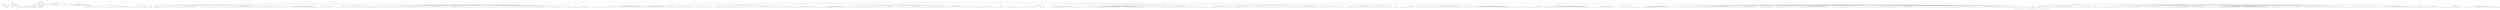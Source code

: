 graph Tree {
	"t0" [label = "TEI"];
	"t1" [label = "teiHeader"];
	"t2" [label = "fileDesc"];
	"t3" [label = "titleStmt"];
	"t4" [label = "title"];
	"t5" [label = "title"];
	"t6" [label = "title"];
	"t7" [label = "author"];
	"t8" [label = "idno"];
	"t9" [label = "idno"];
	"t10" [label = "persName"];
	"t11" [label = "forename"];
	"t12" [label = "surname"];
	"t13" [label = "editor"];
	"t14" [label = "publicationStmt"];
	"t15" [label = "publisher"];
	"t16" [label = "idno"];
	"t17" [label = "idno"];
	"t18" [label = "idno"];
	"t19" [label = "availability"];
	"t20" [label = "licence"];
	"t21" [label = "ab"];
	"t22" [label = "ref"];
	"t23" [label = "sourceDesc"];
	"t24" [label = "bibl"];
	"t25" [label = "name"];
	"t26" [label = "idno"];
	"t27" [label = "idno"];
	"t28" [label = "availability"];
	"t29" [label = "licence"];
	"t30" [label = "ab"];
	"t31" [label = "ref"];
	"t32" [label = "bibl"];
	"t33" [label = "date"];
	"t34" [label = "date"];
	"t35" [label = "idno"];
	"t36" [label = "profileDesc"];
	"t37" [label = "particDesc"];
	"t38" [label = "listPerson"];
	"t39" [label = "person"];
	"t40" [label = "persName"];
	"t41" [label = "person"];
	"t42" [label = "persName"];
	"t43" [label = "person"];
	"t44" [label = "persName"];
	"t45" [label = "person"];
	"t46" [label = "persName"];
	"t47" [label = "person"];
	"t48" [label = "persName"];
	"t49" [label = "person"];
	"t50" [label = "persName"];
	"t51" [label = "person"];
	"t52" [label = "persName"];
	"t53" [label = "person"];
	"t54" [label = "persName"];
	"t55" [label = "person"];
	"t56" [label = "persName"];
	"t57" [label = "textClass"];
	"t58" [label = "keywords"];
	"t59" [label = "term"];
	"t60" [label = "term"];
	"t61" [label = "classCode"];
	"t62" [label = "revisionDesc"];
	"t63" [label = "listChange"];
	"t64" [label = "change"];
	"t65" [label = "text"];
	"t66" [label = "front"];
	"t67" [label = "docTitle"];
	"t68" [label = "titlePart"];
	"t69" [label = "titlePart"];
	"t70" [label = "titlePart"];
	"t71" [label = "docDate"];
	"t72" [label = "div"];
	"t73" [label = "div"];
	"t74" [label = "div"];
	"t75" [label = "p"];
	"t76" [label = "div"];
	"t77" [label = "p"];
	"t78" [label = "performance"];
	"t79" [label = "ab"];
	"t80" [label = "div"];
	"t81" [label = "opener"];
	"t82" [label = "salute"];
	"t83" [label = "head"];
	"t84" [label = "p"];
	"t85" [label = "p"];
	"t86" [label = "signed"];
	"t87" [label = "div"];
	"t88" [label = "head"];
	"t89" [label = "p"];
	"t90" [label = "p"];
	"t91" [label = "p"];
	"t92" [label = "castList"];
	"t93" [label = "head"];
	"t94" [label = "castItem"];
	"t95" [label = "role"];
	"t96" [label = "castItem"];
	"t97" [label = "role"];
	"t98" [label = "castItem"];
	"t99" [label = "role"];
	"t100" [label = "castItem"];
	"t101" [label = "role"];
	"t102" [label = "castItem"];
	"t103" [label = "role"];
	"t104" [label = "castItem"];
	"t105" [label = "role"];
	"t106" [label = "castItem"];
	"t107" [label = "role"];
	"t108" [label = "castItem"];
	"t109" [label = "role"];
	"t110" [label = "castItem"];
	"t111" [label = "role"];
	"t112" [label = "castItem"];
	"t113" [label = "role"];
	"t114" [label = "note"];
	"t115" [label = "note"];
	"t116" [label = "body"];
	"t117" [label = "div"];
	"t118" [label = "head"];
	"t119" [label = "div"];
	"t120" [label = "head"];
	"t121" [label = "sp"];
	"t122" [label = "speaker"];
	"t123" [label = "l"];
	"t124" [label = "l"];
	"t125" [label = "l"];
	"t126" [label = "l"];
	"t127" [label = "l"];
	"t128" [label = "l"];
	"t129" [label = "l"];
	"t130" [label = "sp"];
	"t131" [label = "speaker"];
	"t132" [label = "l"];
	"t133" [label = "l"];
	"t134" [label = "l"];
	"t135" [label = "l"];
	"t136" [label = "l"];
	"t137" [label = "l"];
	"t138" [label = "l"];
	"t139" [label = "sp"];
	"t140" [label = "speaker"];
	"t141" [label = "l"];
	"t142" [label = "l"];
	"t143" [label = "l"];
	"t144" [label = "l"];
	"t145" [label = "l"];
	"t146" [label = "l"];
	"t147" [label = "l"];
	"t148" [label = "l"];
	"t149" [label = "l"];
	"t150" [label = "l"];
	"t151" [label = "l"];
	"t152" [label = "l"];
	"t153" [label = "l"];
	"t154" [label = "l"];
	"t155" [label = "l"];
	"t156" [label = "l"];
	"t157" [label = "l"];
	"t158" [label = "l"];
	"t159" [label = "l"];
	"t160" [label = "l"];
	"t161" [label = "l"];
	"t162" [label = "div"];
	"t163" [label = "head"];
	"t164" [label = "sp"];
	"t165" [label = "speaker"];
	"t166" [label = "l"];
	"t167" [label = "sp"];
	"t168" [label = "speaker"];
	"t169" [label = "l"];
	"t170" [label = "sp"];
	"t171" [label = "speaker"];
	"t172" [label = "l"];
	"t173" [label = "l"];
	"t174" [label = "l"];
	"t175" [label = "l"];
	"t176" [label = "l"];
	"t177" [label = "l"];
	"t178" [label = "sp"];
	"t179" [label = "speaker"];
	"t180" [label = "l"];
	"t181" [label = "div"];
	"t182" [label = "head"];
	"t183" [label = "sp"];
	"t184" [label = "speaker"];
	"t185" [label = "l"];
	"t186" [label = "sp"];
	"t187" [label = "speaker"];
	"t188" [label = "l"];
	"t189" [label = "sp"];
	"t190" [label = "speaker"];
	"t191" [label = "l"];
	"t192" [label = "l"];
	"t193" [label = "l"];
	"t194" [label = "sp"];
	"t195" [label = "speaker"];
	"t196" [label = "l"];
	"t197" [label = "l"];
	"t198" [label = "l"];
	"t199" [label = "l"];
	"t200" [label = "l"];
	"t201" [label = "l"];
	"t202" [label = "l"];
	"t203" [label = "sp"];
	"t204" [label = "speaker"];
	"t205" [label = "l"];
	"t206" [label = "l"];
	"t207" [label = "sp"];
	"t208" [label = "speaker"];
	"t209" [label = "l"];
	"t210" [label = "l"];
	"t211" [label = "l"];
	"t212" [label = "l"];
	"t213" [label = "l"];
	"t214" [label = "l"];
	"t215" [label = "l"];
	"t216" [label = "l"];
	"t217" [label = "l"];
	"t218" [label = "l"];
	"t219" [label = "l"];
	"t220" [label = "l"];
	"t221" [label = "l"];
	"t222" [label = "l"];
	"t223" [label = "sp"];
	"t224" [label = "speaker"];
	"t225" [label = "l"];
	"t226" [label = "l"];
	"t227" [label = "l"];
	"t228" [label = "l"];
	"t229" [label = "l"];
	"t230" [label = "l"];
	"t231" [label = "l"];
	"t232" [label = "l"];
	"t233" [label = "sp"];
	"t234" [label = "speaker"];
	"t235" [label = "l"];
	"t236" [label = "l"];
	"t237" [label = "sp"];
	"t238" [label = "speaker"];
	"t239" [label = "l"];
	"t240" [label = "l"];
	"t241" [label = "l"];
	"t242" [label = "l"];
	"t243" [label = "l"];
	"t244" [label = "l"];
	"t245" [label = "l"];
	"t246" [label = "l"];
	"t247" [label = "l"];
	"t248" [label = "l"];
	"t249" [label = "sp"];
	"t250" [label = "speaker"];
	"t251" [label = "l"];
	"t252" [label = "l"];
	"t253" [label = "l"];
	"t254" [label = "l"];
	"t255" [label = "l"];
	"t256" [label = "l"];
	"t257" [label = "l"];
	"t258" [label = "l"];
	"t259" [label = "l"];
	"t260" [label = "l"];
	"t261" [label = "l"];
	"t262" [label = "l"];
	"t263" [label = "l"];
	"t264" [label = "l"];
	"t265" [label = "l"];
	"t266" [label = "l"];
	"t267" [label = "l"];
	"t268" [label = "l"];
	"t269" [label = "l"];
	"t270" [label = "l"];
	"t271" [label = "sp"];
	"t272" [label = "speaker"];
	"t273" [label = "l"];
	"t274" [label = "l"];
	"t275" [label = "l"];
	"t276" [label = "l"];
	"t277" [label = "l"];
	"t278" [label = "l"];
	"t279" [label = "l"];
	"t280" [label = "l"];
	"t281" [label = "l"];
	"t282" [label = "l"];
	"t283" [label = "l"];
	"t284" [label = "l"];
	"t285" [label = "sp"];
	"t286" [label = "speaker"];
	"t287" [label = "l"];
	"t288" [label = "l"];
	"t289" [label = "l"];
	"t290" [label = "l"];
	"t291" [label = "l"];
	"t292" [label = "l"];
	"t293" [label = "l"];
	"t294" [label = "sp"];
	"t295" [label = "speaker"];
	"t296" [label = "l"];
	"t297" [label = "l"];
	"t298" [label = "l"];
	"t299" [label = "l"];
	"t300" [label = "l"];
	"t301" [label = "l"];
	"t302" [label = "l"];
	"t303" [label = "l"];
	"t304" [label = "l"];
	"t305" [label = "l"];
	"t306" [label = "l"];
	"t307" [label = "l"];
	"t308" [label = "l"];
	"t309" [label = "l"];
	"t310" [label = "l"];
	"t311" [label = "l"];
	"t312" [label = "l"];
	"t313" [label = "l"];
	"t314" [label = "l"];
	"t315" [label = "l"];
	"t316" [label = "l"];
	"t317" [label = "l"];
	"t318" [label = "l"];
	"t319" [label = "l"];
	"t320" [label = "l"];
	"t321" [label = "sp"];
	"t322" [label = "speaker"];
	"t323" [label = "l"];
	"t324" [label = "l"];
	"t325" [label = "l"];
	"t326" [label = "l"];
	"t327" [label = "l"];
	"t328" [label = "l"];
	"t329" [label = "l"];
	"t330" [label = "l"];
	"t331" [label = "l"];
	"t332" [label = "l"];
	"t333" [label = "l"];
	"t334" [label = "l"];
	"t335" [label = "l"];
	"t336" [label = "div"];
	"t337" [label = "head"];
	"t338" [label = "sp"];
	"t339" [label = "speaker"];
	"t340" [label = "l"];
	"t341" [label = "l"];
	"t342" [label = "l"];
	"t343" [label = "l"];
	"t344" [label = "sp"];
	"t345" [label = "speaker"];
	"t346" [label = "l"];
	"t347" [label = "l"];
	"t348" [label = "l"];
	"t349" [label = "l"];
	"t350" [label = "l"];
	"t351" [label = "l"];
	"t352" [label = "l"];
	"t353" [label = "l"];
	"t354" [label = "l"];
	"t355" [label = "l"];
	"t356" [label = "l"];
	"t357" [label = "l"];
	"t358" [label = "stage"];
	"t359" [label = "l"];
	"t360" [label = "sp"];
	"t361" [label = "speaker"];
	"t362" [label = "l"];
	"t363" [label = "sp"];
	"t364" [label = "speaker"];
	"t365" [label = "l"];
	"t366" [label = "sp"];
	"t367" [label = "speaker"];
	"t368" [label = "l"];
	"t369" [label = "sp"];
	"t370" [label = "speaker"];
	"t371" [label = "l"];
	"t372" [label = "l"];
	"t373" [label = "div"];
	"t374" [label = "head"];
	"t375" [label = "sp"];
	"t376" [label = "speaker"];
	"t377" [label = "l"];
	"t378" [label = "l"];
	"t379" [label = "l"];
	"t380" [label = "sp"];
	"t381" [label = "speaker"];
	"t382" [label = "l"];
	"t383" [label = "l"];
	"t384" [label = "sp"];
	"t385" [label = "speaker"];
	"t386" [label = "l"];
	"t387" [label = "l"];
	"t388" [label = "l"];
	"t389" [label = "l"];
	"t390" [label = "sp"];
	"t391" [label = "speaker"];
	"t392" [label = "l"];
	"t393" [label = "l"];
	"t394" [label = "l"];
	"t395" [label = "l"];
	"t396" [label = "l"];
	"t397" [label = "l"];
	"t398" [label = "sp"];
	"t399" [label = "speaker"];
	"t400" [label = "l"];
	"t401" [label = "sp"];
	"t402" [label = "speaker"];
	"t403" [label = "l"];
	"t404" [label = "sp"];
	"t405" [label = "speaker"];
	"t406" [label = "l"];
	"t407" [label = "sp"];
	"t408" [label = "speaker"];
	"t409" [label = "l"];
	"t410" [label = "sp"];
	"t411" [label = "speaker"];
	"t412" [label = "l"];
	"t413" [label = "l"];
	"t414" [label = "sp"];
	"t415" [label = "speaker"];
	"t416" [label = "l"];
	"t417" [label = "sp"];
	"t418" [label = "speaker"];
	"t419" [label = "l"];
	"t420" [label = "l"];
	"t421" [label = "l"];
	"t422" [label = "l"];
	"t423" [label = "l"];
	"t424" [label = "l"];
	"t425" [label = "l"];
	"t426" [label = "l"];
	"t427" [label = "l"];
	"t428" [label = "l"];
	"t429" [label = "l"];
	"t430" [label = "l"];
	"t431" [label = "l"];
	"t432" [label = "l"];
	"t433" [label = "l"];
	"t434" [label = "sp"];
	"t435" [label = "speaker"];
	"t436" [label = "l"];
	"t437" [label = "l"];
	"t438" [label = "l"];
	"t439" [label = "l"];
	"t440" [label = "l"];
	"t441" [label = "l"];
	"t442" [label = "l"];
	"t443" [label = "l"];
	"t444" [label = "l"];
	"t445" [label = "l"];
	"t446" [label = "l"];
	"t447" [label = "l"];
	"t448" [label = "l"];
	"t449" [label = "l"];
	"t450" [label = "sp"];
	"t451" [label = "speaker"];
	"t452" [label = "l"];
	"t453" [label = "l"];
	"t454" [label = "l"];
	"t455" [label = "l"];
	"t456" [label = "l"];
	"t457" [label = "l"];
	"t458" [label = "l"];
	"t459" [label = "l"];
	"t460" [label = "sp"];
	"t461" [label = "speaker"];
	"t462" [label = "l"];
	"t463" [label = "l"];
	"t464" [label = "l"];
	"t465" [label = "l"];
	"t466" [label = "sp"];
	"t467" [label = "speaker"];
	"t468" [label = "l"];
	"t469" [label = "l"];
	"t470" [label = "l"];
	"t471" [label = "l"];
	"t472" [label = "l"];
	"t473" [label = "sp"];
	"t474" [label = "speaker"];
	"t475" [label = "l"];
	"t476" [label = "l"];
	"t477" [label = "l"];
	"t478" [label = "l"];
	"t479" [label = "l"];
	"t480" [label = "sp"];
	"t481" [label = "speaker"];
	"t482" [label = "l"];
	"t483" [label = "l"];
	"t484" [label = "sp"];
	"t485" [label = "speaker"];
	"t486" [label = "l"];
	"t487" [label = "l"];
	"t488" [label = "l"];
	"t489" [label = "l"];
	"t490" [label = "l"];
	"t491" [label = "l"];
	"t492" [label = "l"];
	"t493" [label = "l"];
	"t494" [label = "sp"];
	"t495" [label = "speaker"];
	"t496" [label = "l"];
	"t497" [label = "sp"];
	"t498" [label = "speaker"];
	"t499" [label = "l"];
	"t500" [label = "sp"];
	"t501" [label = "speaker"];
	"t502" [label = "l"];
	"t503" [label = "l"];
	"t504" [label = "sp"];
	"t505" [label = "speaker"];
	"t506" [label = "l"];
	"t507" [label = "l"];
	"t508" [label = "sp"];
	"t509" [label = "speaker"];
	"t510" [label = "l"];
	"t511" [label = "sp"];
	"t512" [label = "speaker"];
	"t513" [label = "l"];
	"t514" [label = "sp"];
	"t515" [label = "speaker"];
	"t516" [label = "l"];
	"t517" [label = "sp"];
	"t518" [label = "speaker"];
	"t519" [label = "l"];
	"t520" [label = "sp"];
	"t521" [label = "speaker"];
	"t522" [label = "l"];
	"t523" [label = "l"];
	"t524" [label = "l"];
	"t525" [label = "sp"];
	"t526" [label = "speaker"];
	"t527" [label = "l"];
	"t528" [label = "l"];
	"t529" [label = "l"];
	"t530" [label = "l"];
	"t531" [label = "sp"];
	"t532" [label = "speaker"];
	"t533" [label = "l"];
	"t534" [label = "l"];
	"t535" [label = "l"];
	"t536" [label = "l"];
	"t537" [label = "l"];
	"t538" [label = "l"];
	"t539" [label = "sp"];
	"t540" [label = "speaker"];
	"t541" [label = "l"];
	"t542" [label = "l"];
	"t543" [label = "div"];
	"t544" [label = "head"];
	"t545" [label = "sp"];
	"t546" [label = "speaker"];
	"t547" [label = "l"];
	"t548" [label = "sp"];
	"t549" [label = "speaker"];
	"t550" [label = "l"];
	"t551" [label = "l"];
	"t552" [label = "l"];
	"t553" [label = "l"];
	"t554" [label = "l"];
	"t555" [label = "l"];
	"t556" [label = "l"];
	"t557" [label = "l"];
	"t558" [label = "l"];
	"t559" [label = "l"];
	"t560" [label = "l"];
	"t561" [label = "sp"];
	"t562" [label = "speaker"];
	"t563" [label = "l"];
	"t564" [label = "l"];
	"t565" [label = "l"];
	"t566" [label = "l"];
	"t567" [label = "div"];
	"t568" [label = "head"];
	"t569" [label = "div"];
	"t570" [label = "head"];
	"t571" [label = "sp"];
	"t572" [label = "speaker"];
	"t573" [label = "l"];
	"t574" [label = "l"];
	"t575" [label = "l"];
	"t576" [label = "l"];
	"t577" [label = "sp"];
	"t578" [label = "speaker"];
	"t579" [label = "l"];
	"t580" [label = "l"];
	"t581" [label = "l"];
	"t582" [label = "l"];
	"t583" [label = "sp"];
	"t584" [label = "speaker"];
	"t585" [label = "l"];
	"t586" [label = "l"];
	"t587" [label = "l"];
	"t588" [label = "l"];
	"t589" [label = "l"];
	"t590" [label = "l"];
	"t591" [label = "l"];
	"t592" [label = "l"];
	"t593" [label = "l"];
	"t594" [label = "l"];
	"t595" [label = "l"];
	"t596" [label = "l"];
	"t597" [label = "l"];
	"t598" [label = "l"];
	"t599" [label = "l"];
	"t600" [label = "l"];
	"t601" [label = "l"];
	"t602" [label = "l"];
	"t603" [label = "l"];
	"t604" [label = "l"];
	"t605" [label = "l"];
	"t606" [label = "l"];
	"t607" [label = "l"];
	"t608" [label = "l"];
	"t609" [label = "sp"];
	"t610" [label = "speaker"];
	"t611" [label = "l"];
	"t612" [label = "l"];
	"t613" [label = "l"];
	"t614" [label = "l"];
	"t615" [label = "l"];
	"t616" [label = "l"];
	"t617" [label = "l"];
	"t618" [label = "l"];
	"t619" [label = "l"];
	"t620" [label = "l"];
	"t621" [label = "l"];
	"t622" [label = "l"];
	"t623" [label = "l"];
	"t624" [label = "l"];
	"t625" [label = "l"];
	"t626" [label = "l"];
	"t627" [label = "sp"];
	"t628" [label = "speaker"];
	"t629" [label = "l"];
	"t630" [label = "l"];
	"t631" [label = "l"];
	"t632" [label = "l"];
	"t633" [label = "l"];
	"t634" [label = "l"];
	"t635" [label = "l"];
	"t636" [label = "l"];
	"t637" [label = "sp"];
	"t638" [label = "speaker"];
	"t639" [label = "l"];
	"t640" [label = "l"];
	"t641" [label = "l"];
	"t642" [label = "l"];
	"t643" [label = "l"];
	"t644" [label = "l"];
	"t645" [label = "l"];
	"t646" [label = "l"];
	"t647" [label = "l"];
	"t648" [label = "l"];
	"t649" [label = "l"];
	"t650" [label = "l"];
	"t651" [label = "sp"];
	"t652" [label = "speaker"];
	"t653" [label = "l"];
	"t654" [label = "l"];
	"t655" [label = "l"];
	"t656" [label = "l"];
	"t657" [label = "l"];
	"t658" [label = "l"];
	"t659" [label = "l"];
	"t660" [label = "l"];
	"t661" [label = "sp"];
	"t662" [label = "speaker"];
	"t663" [label = "l"];
	"t664" [label = "l"];
	"t665" [label = "l"];
	"t666" [label = "l"];
	"t667" [label = "l"];
	"t668" [label = "div"];
	"t669" [label = "head"];
	"t670" [label = "sp"];
	"t671" [label = "speaker"];
	"t672" [label = "l"];
	"t673" [label = "l"];
	"t674" [label = "sp"];
	"t675" [label = "speaker"];
	"t676" [label = "l"];
	"t677" [label = "sp"];
	"t678" [label = "speaker"];
	"t679" [label = "l"];
	"t680" [label = "l"];
	"t681" [label = "sp"];
	"t682" [label = "speaker"];
	"t683" [label = "l"];
	"t684" [label = "sp"];
	"t685" [label = "speaker"];
	"t686" [label = "l"];
	"t687" [label = "sp"];
	"t688" [label = "speaker"];
	"t689" [label = "l"];
	"t690" [label = "l"];
	"t691" [label = "l"];
	"t692" [label = "l"];
	"t693" [label = "l"];
	"t694" [label = "sp"];
	"t695" [label = "speaker"];
	"t696" [label = "l"];
	"t697" [label = "l"];
	"t698" [label = "l"];
	"t699" [label = "l"];
	"t700" [label = "sp"];
	"t701" [label = "speaker"];
	"t702" [label = "l"];
	"t703" [label = "l"];
	"t704" [label = "l"];
	"t705" [label = "sp"];
	"t706" [label = "speaker"];
	"t707" [label = "l"];
	"t708" [label = "l"];
	"t709" [label = "l"];
	"t710" [label = "l"];
	"t711" [label = "l"];
	"t712" [label = "l"];
	"t713" [label = "l"];
	"t714" [label = "l"];
	"t715" [label = "l"];
	"t716" [label = "l"];
	"t717" [label = "l"];
	"t718" [label = "sp"];
	"t719" [label = "speaker"];
	"t720" [label = "l"];
	"t721" [label = "l"];
	"t722" [label = "l"];
	"t723" [label = "l"];
	"t724" [label = "sp"];
	"t725" [label = "speaker"];
	"t726" [label = "l"];
	"t727" [label = "l"];
	"t728" [label = "l"];
	"t729" [label = "l"];
	"t730" [label = "l"];
	"t731" [label = "l"];
	"t732" [label = "l"];
	"t733" [label = "l"];
	"t734" [label = "l"];
	"t735" [label = "l"];
	"t736" [label = "l"];
	"t737" [label = "l"];
	"t738" [label = "sp"];
	"t739" [label = "speaker"];
	"t740" [label = "l"];
	"t741" [label = "l"];
	"t742" [label = "l"];
	"t743" [label = "l"];
	"t744" [label = "l"];
	"t745" [label = "l"];
	"t746" [label = "l"];
	"t747" [label = "l"];
	"t748" [label = "l"];
	"t749" [label = "l"];
	"t750" [label = "l"];
	"t751" [label = "l"];
	"t752" [label = "l"];
	"t753" [label = "l"];
	"t754" [label = "l"];
	"t755" [label = "l"];
	"t756" [label = "l"];
	"t757" [label = "l"];
	"t758" [label = "div"];
	"t759" [label = "head"];
	"t760" [label = "sp"];
	"t761" [label = "speaker"];
	"t762" [label = "l"];
	"t763" [label = "l"];
	"t764" [label = "l"];
	"t765" [label = "l"];
	"t766" [label = "l"];
	"t767" [label = "l"];
	"t768" [label = "l"];
	"t769" [label = "l"];
	"t770" [label = "l"];
	"t771" [label = "l"];
	"t772" [label = "l"];
	"t773" [label = "l"];
	"t774" [label = "l"];
	"t775" [label = "l"];
	"t776" [label = "l"];
	"t777" [label = "l"];
	"t778" [label = "l"];
	"t779" [label = "l"];
	"t780" [label = "l"];
	"t781" [label = "l"];
	"t782" [label = "l"];
	"t783" [label = "l"];
	"t784" [label = "sp"];
	"t785" [label = "speaker"];
	"t786" [label = "l"];
	"t787" [label = "l"];
	"t788" [label = "l"];
	"t789" [label = "l"];
	"t790" [label = "sp"];
	"t791" [label = "speaker"];
	"t792" [label = "l"];
	"t793" [label = "l"];
	"t794" [label = "l"];
	"t795" [label = "l"];
	"t796" [label = "l"];
	"t797" [label = "l"];
	"t798" [label = "l"];
	"t799" [label = "l"];
	"t800" [label = "sp"];
	"t801" [label = "speaker"];
	"t802" [label = "l"];
	"t803" [label = "sp"];
	"t804" [label = "speaker"];
	"t805" [label = "l"];
	"t806" [label = "l"];
	"t807" [label = "l"];
	"t808" [label = "l"];
	"t809" [label = "sp"];
	"t810" [label = "speaker"];
	"t811" [label = "l"];
	"t812" [label = "sp"];
	"t813" [label = "speaker"];
	"t814" [label = "l"];
	"t815" [label = "l"];
	"t816" [label = "l"];
	"t817" [label = "l"];
	"t818" [label = "l"];
	"t819" [label = "l"];
	"t820" [label = "l"];
	"t821" [label = "l"];
	"t822" [label = "l"];
	"t823" [label = "l"];
	"t824" [label = "l"];
	"t825" [label = "sp"];
	"t826" [label = "speaker"];
	"t827" [label = "l"];
	"t828" [label = "l"];
	"t829" [label = "l"];
	"t830" [label = "l"];
	"t831" [label = "l"];
	"t832" [label = "l"];
	"t833" [label = "l"];
	"t834" [label = "sp"];
	"t835" [label = "speaker"];
	"t836" [label = "l"];
	"t837" [label = "l"];
	"t838" [label = "l"];
	"t839" [label = "l"];
	"t840" [label = "l"];
	"t841" [label = "l"];
	"t842" [label = "l"];
	"t843" [label = "l"];
	"t844" [label = "l"];
	"t845" [label = "l"];
	"t846" [label = "l"];
	"t847" [label = "l"];
	"t848" [label = "l"];
	"t849" [label = "sp"];
	"t850" [label = "speaker"];
	"t851" [label = "l"];
	"t852" [label = "l"];
	"t853" [label = "l"];
	"t854" [label = "l"];
	"t855" [label = "l"];
	"t856" [label = "sp"];
	"t857" [label = "speaker"];
	"t858" [label = "l"];
	"t859" [label = "l"];
	"t860" [label = "l"];
	"t861" [label = "sp"];
	"t862" [label = "speaker"];
	"t863" [label = "l"];
	"t864" [label = "l"];
	"t865" [label = "l"];
	"t866" [label = "l"];
	"t867" [label = "l"];
	"t868" [label = "sp"];
	"t869" [label = "speaker"];
	"t870" [label = "l"];
	"t871" [label = "l"];
	"t872" [label = "l"];
	"t873" [label = "l"];
	"t874" [label = "l"];
	"t875" [label = "l"];
	"t876" [label = "l"];
	"t877" [label = "l"];
	"t878" [label = "l"];
	"t879" [label = "l"];
	"t880" [label = "l"];
	"t881" [label = "l"];
	"t882" [label = "l"];
	"t883" [label = "sp"];
	"t884" [label = "speaker"];
	"t885" [label = "l"];
	"t886" [label = "l"];
	"t887" [label = "l"];
	"t888" [label = "l"];
	"t889" [label = "l"];
	"t890" [label = "l"];
	"t891" [label = "sp"];
	"t892" [label = "speaker"];
	"t893" [label = "l"];
	"t894" [label = "l"];
	"t895" [label = "l"];
	"t896" [label = "l"];
	"t897" [label = "sp"];
	"t898" [label = "speaker"];
	"t899" [label = "l"];
	"t900" [label = "l"];
	"t901" [label = "l"];
	"t902" [label = "l"];
	"t903" [label = "l"];
	"t904" [label = "l"];
	"t905" [label = "l"];
	"t906" [label = "l"];
	"t907" [label = "l"];
	"t908" [label = "div"];
	"t909" [label = "head"];
	"t910" [label = "sp"];
	"t911" [label = "speaker"];
	"t912" [label = "l"];
	"t913" [label = "l"];
	"t914" [label = "l"];
	"t915" [label = "l"];
	"t916" [label = "l"];
	"t917" [label = "l"];
	"t918" [label = "sp"];
	"t919" [label = "speaker"];
	"t920" [label = "l"];
	"t921" [label = "stage"];
	"t922" [label = "l"];
	"t923" [label = "l"];
	"t924" [label = "sp"];
	"t925" [label = "speaker"];
	"t926" [label = "l"];
	"t927" [label = "l"];
	"t928" [label = "l"];
	"t929" [label = "l"];
	"t930" [label = "l"];
	"t931" [label = "l"];
	"t932" [label = "div"];
	"t933" [label = "head"];
	"t934" [label = "div"];
	"t935" [label = "head"];
	"t936" [label = "sp"];
	"t937" [label = "speaker"];
	"t938" [label = "l"];
	"t939" [label = "l"];
	"t940" [label = "l"];
	"t941" [label = "l"];
	"t942" [label = "sp"];
	"t943" [label = "speaker"];
	"t944" [label = "l"];
	"t945" [label = "l"];
	"t946" [label = "l"];
	"t947" [label = "sp"];
	"t948" [label = "speaker"];
	"t949" [label = "l"];
	"t950" [label = "l"];
	"t951" [label = "sp"];
	"t952" [label = "speaker"];
	"t953" [label = "l"];
	"t954" [label = "sp"];
	"t955" [label = "speaker"];
	"t956" [label = "l"];
	"t957" [label = "l"];
	"t958" [label = "div"];
	"t959" [label = "head"];
	"t960" [label = "sp"];
	"t961" [label = "speaker"];
	"t962" [label = "l"];
	"t963" [label = "l"];
	"t964" [label = "l"];
	"t965" [label = "l"];
	"t966" [label = "l"];
	"t967" [label = "l"];
	"t968" [label = "l"];
	"t969" [label = "l"];
	"t970" [label = "l"];
	"t971" [label = "l"];
	"t972" [label = "l"];
	"t973" [label = "l"];
	"t974" [label = "l"];
	"t975" [label = "l"];
	"t976" [label = "l"];
	"t977" [label = "l"];
	"t978" [label = "l"];
	"t979" [label = "l"];
	"t980" [label = "l"];
	"t981" [label = "l"];
	"t982" [label = "l"];
	"t983" [label = "l"];
	"t984" [label = "l"];
	"t985" [label = "l"];
	"t986" [label = "div"];
	"t987" [label = "head"];
	"t988" [label = "sp"];
	"t989" [label = "speaker"];
	"t990" [label = "l"];
	"t991" [label = "l"];
	"t992" [label = "l"];
	"t993" [label = "sp"];
	"t994" [label = "speaker"];
	"t995" [label = "l"];
	"t996" [label = "l"];
	"t997" [label = "sp"];
	"t998" [label = "speaker"];
	"t999" [label = "l"];
	"t1000" [label = "sp"];
	"t1001" [label = "speaker"];
	"t1002" [label = "l"];
	"t1003" [label = "l"];
	"t1004" [label = "l"];
	"t1005" [label = "l"];
	"t1006" [label = "l"];
	"t1007" [label = "l"];
	"t1008" [label = "l"];
	"t1009" [label = "l"];
	"t1010" [label = "l"];
	"t1011" [label = "l"];
	"t1012" [label = "l"];
	"t1013" [label = "l"];
	"t1014" [label = "l"];
	"t1015" [label = "l"];
	"t1016" [label = "l"];
	"t1017" [label = "l"];
	"t1018" [label = "l"];
	"t1019" [label = "l"];
	"t1020" [label = "l"];
	"t1021" [label = "l"];
	"t1022" [label = "l"];
	"t1023" [label = "l"];
	"t1024" [label = "l"];
	"t1025" [label = "l"];
	"t1026" [label = "l"];
	"t1027" [label = "l"];
	"t1028" [label = "l"];
	"t1029" [label = "l"];
	"t1030" [label = "l"];
	"t1031" [label = "l"];
	"t1032" [label = "l"];
	"t1033" [label = "l"];
	"t1034" [label = "l"];
	"t1035" [label = "l"];
	"t1036" [label = "l"];
	"t1037" [label = "l"];
	"t1038" [label = "l"];
	"t1039" [label = "l"];
	"t1040" [label = "l"];
	"t1041" [label = "l"];
	"t1042" [label = "l"];
	"t1043" [label = "l"];
	"t1044" [label = "l"];
	"t1045" [label = "sp"];
	"t1046" [label = "speaker"];
	"t1047" [label = "l"];
	"t1048" [label = "l"];
	"t1049" [label = "l"];
	"t1050" [label = "l"];
	"t1051" [label = "l"];
	"t1052" [label = "l"];
	"t1053" [label = "l"];
	"t1054" [label = "l"];
	"t1055" [label = "l"];
	"t1056" [label = "sp"];
	"t1057" [label = "speaker"];
	"t1058" [label = "l"];
	"t1059" [label = "l"];
	"t1060" [label = "l"];
	"t1061" [label = "l"];
	"t1062" [label = "sp"];
	"t1063" [label = "speaker"];
	"t1064" [label = "l"];
	"t1065" [label = "l"];
	"t1066" [label = "l"];
	"t1067" [label = "l"];
	"t1068" [label = "l"];
	"t1069" [label = "l"];
	"t1070" [label = "l"];
	"t1071" [label = "l"];
	"t1072" [label = "l"];
	"t1073" [label = "l"];
	"t1074" [label = "l"];
	"t1075" [label = "l"];
	"t1076" [label = "l"];
	"t1077" [label = "l"];
	"t1078" [label = "l"];
	"t1079" [label = "l"];
	"t1080" [label = "sp"];
	"t1081" [label = "speaker"];
	"t1082" [label = "l"];
	"t1083" [label = "sp"];
	"t1084" [label = "speaker"];
	"t1085" [label = "l"];
	"t1086" [label = "l"];
	"t1087" [label = "l"];
	"t1088" [label = "l"];
	"t1089" [label = "l"];
	"t1090" [label = "l"];
	"t1091" [label = "l"];
	"t1092" [label = "l"];
	"t1093" [label = "sp"];
	"t1094" [label = "speaker"];
	"t1095" [label = "l"];
	"t1096" [label = "div"];
	"t1097" [label = "head"];
	"t1098" [label = "sp"];
	"t1099" [label = "speaker"];
	"t1100" [label = "l"];
	"t1101" [label = "sp"];
	"t1102" [label = "speaker"];
	"t1103" [label = "l"];
	"t1104" [label = "l"];
	"t1105" [label = "l"];
	"t1106" [label = "l"];
	"t1107" [label = "l"];
	"t1108" [label = "l"];
	"t1109" [label = "l"];
	"t1110" [label = "l"];
	"t1111" [label = "l"];
	"t1112" [label = "l"];
	"t1113" [label = "l"];
	"t1114" [label = "l"];
	"t1115" [label = "l"];
	"t1116" [label = "sp"];
	"t1117" [label = "speaker"];
	"t1118" [label = "l"];
	"t1119" [label = "l"];
	"t1120" [label = "l"];
	"t1121" [label = "l"];
	"t1122" [label = "l"];
	"t1123" [label = "l"];
	"t1124" [label = "l"];
	"t1125" [label = "l"];
	"t1126" [label = "l"];
	"t1127" [label = "l"];
	"t1128" [label = "l"];
	"t1129" [label = "l"];
	"t1130" [label = "l"];
	"t1131" [label = "l"];
	"t1132" [label = "sp"];
	"t1133" [label = "speaker"];
	"t1134" [label = "l"];
	"t1135" [label = "l"];
	"t1136" [label = "l"];
	"t1137" [label = "l"];
	"t1138" [label = "l"];
	"t1139" [label = "l"];
	"t1140" [label = "l"];
	"t1141" [label = "l"];
	"t1142" [label = "l"];
	"t1143" [label = "l"];
	"t1144" [label = "l"];
	"t1145" [label = "l"];
	"t1146" [label = "l"];
	"t1147" [label = "l"];
	"t1148" [label = "sp"];
	"t1149" [label = "speaker"];
	"t1150" [label = "l"];
	"t1151" [label = "l"];
	"t1152" [label = "l"];
	"t1153" [label = "l"];
	"t1154" [label = "sp"];
	"t1155" [label = "speaker"];
	"t1156" [label = "l"];
	"t1157" [label = "sp"];
	"t1158" [label = "speaker"];
	"t1159" [label = "l"];
	"t1160" [label = "l"];
	"t1161" [label = "l"];
	"t1162" [label = "sp"];
	"t1163" [label = "speaker"];
	"t1164" [label = "l"];
	"t1165" [label = "sp"];
	"t1166" [label = "speaker"];
	"t1167" [label = "l"];
	"t1168" [label = "sp"];
	"t1169" [label = "speaker"];
	"t1170" [label = "l"];
	"t1171" [label = "l"];
	"t1172" [label = "sp"];
	"t1173" [label = "speaker"];
	"t1174" [label = "l"];
	"t1175" [label = "l"];
	"t1176" [label = "l"];
	"t1177" [label = "l"];
	"t1178" [label = "l"];
	"t1179" [label = "l"];
	"t1180" [label = "l"];
	"t1181" [label = "l"];
	"t1182" [label = "l"];
	"t1183" [label = "l"];
	"t1184" [label = "l"];
	"t1185" [label = "l"];
	"t1186" [label = "l"];
	"t1187" [label = "l"];
	"t1188" [label = "l"];
	"t1189" [label = "l"];
	"t1190" [label = "l"];
	"t1191" [label = "l"];
	"t1192" [label = "sp"];
	"t1193" [label = "speaker"];
	"t1194" [label = "l"];
	"t1195" [label = "l"];
	"t1196" [label = "l"];
	"t1197" [label = "l"];
	"t1198" [label = "l"];
	"t1199" [label = "l"];
	"t1200" [label = "l"];
	"t1201" [label = "l"];
	"t1202" [label = "stage"];
	"t1203" [label = "l"];
	"t1204" [label = "l"];
	"t1205" [label = "l"];
	"t1206" [label = "l"];
	"t1207" [label = "sp"];
	"t1208" [label = "speaker"];
	"t1209" [label = "l"];
	"t1210" [label = "l"];
	"t1211" [label = "l"];
	"t1212" [label = "l"];
	"t1213" [label = "div"];
	"t1214" [label = "head"];
	"t1215" [label = "sp"];
	"t1216" [label = "speaker"];
	"t1217" [label = "l"];
	"t1218" [label = "l"];
	"t1219" [label = "l"];
	"t1220" [label = "l"];
	"t1221" [label = "sp"];
	"t1222" [label = "speaker"];
	"t1223" [label = "l"];
	"t1224" [label = "l"];
	"t1225" [label = "l"];
	"t1226" [label = "l"];
	"t1227" [label = "l"];
	"t1228" [label = "l"];
	"t1229" [label = "l"];
	"t1230" [label = "l"];
	"t1231" [label = "l"];
	"t1232" [label = "l"];
	"t1233" [label = "l"];
	"t1234" [label = "l"];
	"t1235" [label = "l"];
	"t1236" [label = "l"];
	"t1237" [label = "l"];
	"t1238" [label = "sp"];
	"t1239" [label = "speaker"];
	"t1240" [label = "l"];
	"t1241" [label = "sp"];
	"t1242" [label = "speaker"];
	"t1243" [label = "l"];
	"t1244" [label = "sp"];
	"t1245" [label = "speaker"];
	"t1246" [label = "l"];
	"t1247" [label = "l"];
	"t1248" [label = "l"];
	"t1249" [label = "sp"];
	"t1250" [label = "speaker"];
	"t1251" [label = "l"];
	"t1252" [label = "sp"];
	"t1253" [label = "speaker"];
	"t1254" [label = "l"];
	"t1255" [label = "l"];
	"t1256" [label = "sp"];
	"t1257" [label = "speaker"];
	"t1258" [label = "l"];
	"t1259" [label = "l"];
	"t1260" [label = "l"];
	"t1261" [label = "sp"];
	"t1262" [label = "speaker"];
	"t1263" [label = "l"];
	"t1264" [label = "l"];
	"t1265" [label = "div"];
	"t1266" [label = "head"];
	"t1267" [label = "sp"];
	"t1268" [label = "speaker"];
	"t1269" [label = "l"];
	"t1270" [label = "l"];
	"t1271" [label = "l"];
	"t1272" [label = "l"];
	"t1273" [label = "l"];
	"t1274" [label = "l"];
	"t1275" [label = "l"];
	"t1276" [label = "l"];
	"t1277" [label = "sp"];
	"t1278" [label = "speaker"];
	"t1279" [label = "l"];
	"t1280" [label = "l"];
	"t1281" [label = "sp"];
	"t1282" [label = "speaker"];
	"t1283" [label = "l"];
	"t1284" [label = "sp"];
	"t1285" [label = "speaker"];
	"t1286" [label = "l"];
	"t1287" [label = "l"];
	"t1288" [label = "l"];
	"t1289" [label = "l"];
	"t1290" [label = "l"];
	"t1291" [label = "l"];
	"t1292" [label = "l"];
	"t1293" [label = "sp"];
	"t1294" [label = "speaker"];
	"t1295" [label = "l"];
	"t1296" [label = "l"];
	"t1297" [label = "l"];
	"t1298" [label = "l"];
	"t1299" [label = "l"];
	"t1300" [label = "l"];
	"t1301" [label = "l"];
	"t1302" [label = "l"];
	"t1303" [label = "l"];
	"t1304" [label = "l"];
	"t1305" [label = "l"];
	"t1306" [label = "l"];
	"t1307" [label = "l"];
	"t1308" [label = "l"];
	"t1309" [label = "l"];
	"t1310" [label = "l"];
	"t1311" [label = "l"];
	"t1312" [label = "l"];
	"t1313" [label = "l"];
	"t1314" [label = "l"];
	"t1315" [label = "l"];
	"t1316" [label = "l"];
	"t1317" [label = "sp"];
	"t1318" [label = "speaker"];
	"t1319" [label = "l"];
	"t1320" [label = "l"];
	"t1321" [label = "l"];
	"t1322" [label = "l"];
	"t1323" [label = "sp"];
	"t1324" [label = "speaker"];
	"t1325" [label = "l"];
	"t1326" [label = "l"];
	"t1327" [label = "l"];
	"t1328" [label = "l"];
	"t1329" [label = "l"];
	"t1330" [label = "l"];
	"t1331" [label = "l"];
	"t1332" [label = "l"];
	"t1333" [label = "l"];
	"t1334" [label = "l"];
	"t1335" [label = "l"];
	"t1336" [label = "l"];
	"t1337" [label = "l"];
	"t1338" [label = "l"];
	"t1339" [label = "l"];
	"t1340" [label = "l"];
	"t1341" [label = "l"];
	"t1342" [label = "l"];
	"t1343" [label = "l"];
	"t1344" [label = "l"];
	"t1345" [label = "l"];
	"t1346" [label = "l"];
	"t1347" [label = "l"];
	"t1348" [label = "l"];
	"t1349" [label = "l"];
	"t1350" [label = "l"];
	"t1351" [label = "l"];
	"t1352" [label = "l"];
	"t1353" [label = "l"];
	"t1354" [label = "l"];
	"t1355" [label = "l"];
	"t1356" [label = "l"];
	"t1357" [label = "sp"];
	"t1358" [label = "speaker"];
	"t1359" [label = "l"];
	"t1360" [label = "l"];
	"t1361" [label = "sp"];
	"t1362" [label = "speaker"];
	"t1363" [label = "l"];
	"t1364" [label = "l"];
	"t1365" [label = "l"];
	"t1366" [label = "l"];
	"t1367" [label = "l"];
	"t1368" [label = "l"];
	"t1369" [label = "l"];
	"t1370" [label = "l"];
	"t1371" [label = "l"];
	"t1372" [label = "l"];
	"t1373" [label = "div"];
	"t1374" [label = "head"];
	"t1375" [label = "div"];
	"t1376" [label = "head"];
	"t1377" [label = "sp"];
	"t1378" [label = "speaker"];
	"t1379" [label = "l"];
	"t1380" [label = "l"];
	"t1381" [label = "l"];
	"t1382" [label = "l"];
	"t1383" [label = "l"];
	"t1384" [label = "l"];
	"t1385" [label = "l"];
	"t1386" [label = "l"];
	"t1387" [label = "sp"];
	"t1388" [label = "speaker"];
	"t1389" [label = "l"];
	"t1390" [label = "l"];
	"t1391" [label = "sp"];
	"t1392" [label = "speaker"];
	"t1393" [label = "l"];
	"t1394" [label = "l"];
	"t1395" [label = "l"];
	"t1396" [label = "l"];
	"t1397" [label = "l"];
	"t1398" [label = "l"];
	"t1399" [label = "l"];
	"t1400" [label = "l"];
	"t1401" [label = "l"];
	"t1402" [label = "l"];
	"t1403" [label = "l"];
	"t1404" [label = "l"];
	"t1405" [label = "l"];
	"t1406" [label = "l"];
	"t1407" [label = "l"];
	"t1408" [label = "l"];
	"t1409" [label = "l"];
	"t1410" [label = "l"];
	"t1411" [label = "l"];
	"t1412" [label = "l"];
	"t1413" [label = "l"];
	"t1414" [label = "l"];
	"t1415" [label = "l"];
	"t1416" [label = "l"];
	"t1417" [label = "l"];
	"t1418" [label = "l"];
	"t1419" [label = "l"];
	"t1420" [label = "l"];
	"t1421" [label = "l"];
	"t1422" [label = "l"];
	"t1423" [label = "l"];
	"t1424" [label = "l"];
	"t1425" [label = "l"];
	"t1426" [label = "l"];
	"t1427" [label = "sp"];
	"t1428" [label = "speaker"];
	"t1429" [label = "l"];
	"t1430" [label = "l"];
	"t1431" [label = "l"];
	"t1432" [label = "l"];
	"t1433" [label = "l"];
	"t1434" [label = "l"];
	"t1435" [label = "l"];
	"t1436" [label = "l"];
	"t1437" [label = "l"];
	"t1438" [label = "l"];
	"t1439" [label = "l"];
	"t1440" [label = "l"];
	"t1441" [label = "l"];
	"t1442" [label = "l"];
	"t1443" [label = "l"];
	"t1444" [label = "l"];
	"t1445" [label = "l"];
	"t1446" [label = "l"];
	"t1447" [label = "l"];
	"t1448" [label = "div"];
	"t1449" [label = "head"];
	"t1450" [label = "sp"];
	"t1451" [label = "speaker"];
	"t1452" [label = "l"];
	"t1453" [label = "l"];
	"t1454" [label = "sp"];
	"t1455" [label = "speaker"];
	"t1456" [label = "l"];
	"t1457" [label = "l"];
	"t1458" [label = "l"];
	"t1459" [label = "sp"];
	"t1460" [label = "speaker"];
	"t1461" [label = "l"];
	"t1462" [label = "l"];
	"t1463" [label = "sp"];
	"t1464" [label = "speaker"];
	"t1465" [label = "l"];
	"t1466" [label = "l"];
	"t1467" [label = "div"];
	"t1468" [label = "head"];
	"t1469" [label = "sp"];
	"t1470" [label = "speaker"];
	"t1471" [label = "l"];
	"t1472" [label = "l"];
	"t1473" [label = "l"];
	"t1474" [label = "l"];
	"t1475" [label = "l"];
	"t1476" [label = "l"];
	"t1477" [label = "l"];
	"t1478" [label = "l"];
	"t1479" [label = "l"];
	"t1480" [label = "l"];
	"t1481" [label = "l"];
	"t1482" [label = "l"];
	"t1483" [label = "l"];
	"t1484" [label = "l"];
	"t1485" [label = "l"];
	"t1486" [label = "l"];
	"t1487" [label = "l"];
	"t1488" [label = "l"];
	"t1489" [label = "l"];
	"t1490" [label = "l"];
	"t1491" [label = "l"];
	"t1492" [label = "l"];
	"t1493" [label = "l"];
	"t1494" [label = "l"];
	"t1495" [label = "l"];
	"t1496" [label = "l"];
	"t1497" [label = "l"];
	"t1498" [label = "l"];
	"t1499" [label = "sp"];
	"t1500" [label = "speaker"];
	"t1501" [label = "l"];
	"t1502" [label = "l"];
	"t1503" [label = "l"];
	"t1504" [label = "sp"];
	"t1505" [label = "speaker"];
	"t1506" [label = "l"];
	"t1507" [label = "l"];
	"t1508" [label = "l"];
	"t1509" [label = "l"];
	"t1510" [label = "sp"];
	"t1511" [label = "speaker"];
	"t1512" [label = "l"];
	"t1513" [label = "l"];
	"t1514" [label = "l"];
	"t1515" [label = "l"];
	"t1516" [label = "sp"];
	"t1517" [label = "speaker"];
	"t1518" [label = "l"];
	"t1519" [label = "sp"];
	"t1520" [label = "speaker"];
	"t1521" [label = "l"];
	"t1522" [label = "sp"];
	"t1523" [label = "speaker"];
	"t1524" [label = "l"];
	"t1525" [label = "sp"];
	"t1526" [label = "speaker"];
	"t1527" [label = "l"];
	"t1528" [label = "sp"];
	"t1529" [label = "speaker"];
	"t1530" [label = "l"];
	"t1531" [label = "l"];
	"t1532" [label = "l"];
	"t1533" [label = "l"];
	"t1534" [label = "l"];
	"t1535" [label = "l"];
	"t1536" [label = "l"];
	"t1537" [label = "l"];
	"t1538" [label = "l"];
	"t1539" [label = "l"];
	"t1540" [label = "l"];
	"t1541" [label = "l"];
	"t1542" [label = "l"];
	"t1543" [label = "l"];
	"t1544" [label = "l"];
	"t1545" [label = "l"];
	"t1546" [label = "l"];
	"t1547" [label = "l"];
	"t1548" [label = "stage"];
	"t1549" [label = "l"];
	"t1550" [label = "sp"];
	"t1551" [label = "speaker"];
	"t1552" [label = "l"];
	"t1553" [label = "l"];
	"t1554" [label = "sp"];
	"t1555" [label = "speaker"];
	"t1556" [label = "l"];
	"t1557" [label = "l"];
	"t1558" [label = "l"];
	"t1559" [label = "l"];
	"t1560" [label = "l"];
	"t1561" [label = "l"];
	"t1562" [label = "l"];
	"t1563" [label = "l"];
	"t1564" [label = "l"];
	"t1565" [label = "l"];
	"t1566" [label = "l"];
	"t1567" [label = "l"];
	"t1568" [label = "l"];
	"t1569" [label = "l"];
	"t1570" [label = "l"];
	"t1571" [label = "sp"];
	"t1572" [label = "speaker"];
	"t1573" [label = "l"];
	"t1574" [label = "l"];
	"t1575" [label = "l"];
	"t1576" [label = "l"];
	"t1577" [label = "l"];
	"t1578" [label = "l"];
	"t1579" [label = "l"];
	"t1580" [label = "l"];
	"t1581" [label = "l"];
	"t1582" [label = "l"];
	"t1583" [label = "l"];
	"t1584" [label = "sp"];
	"t1585" [label = "speaker"];
	"t1586" [label = "l"];
	"t1587" [label = "sp"];
	"t1588" [label = "speaker"];
	"t1589" [label = "l"];
	"t1590" [label = "l"];
	"t1591" [label = "l"];
	"t1592" [label = "l"];
	"t1593" [label = "l"];
	"t1594" [label = "l"];
	"t1595" [label = "l"];
	"t1596" [label = "l"];
	"t1597" [label = "l"];
	"t1598" [label = "l"];
	"t1599" [label = "sp"];
	"t1600" [label = "speaker"];
	"t1601" [label = "l"];
	"t1602" [label = "l"];
	"t1603" [label = "l"];
	"t1604" [label = "l"];
	"t1605" [label = "l"];
	"t1606" [label = "sp"];
	"t1607" [label = "speaker"];
	"t1608" [label = "l"];
	"t1609" [label = "l"];
	"t1610" [label = "l"];
	"t1611" [label = "l"];
	"t1612" [label = "l"];
	"t1613" [label = "l"];
	"t1614" [label = "l"];
	"t1615" [label = "l"];
	"t1616" [label = "l"];
	"t1617" [label = "l"];
	"t1618" [label = "l"];
	"t1619" [label = "l"];
	"t1620" [label = "l"];
	"t1621" [label = "l"];
	"t1622" [label = "l"];
	"t1623" [label = "l"];
	"t1624" [label = "l"];
	"t1625" [label = "l"];
	"t1626" [label = "l"];
	"t1627" [label = "l"];
	"t1628" [label = "l"];
	"t1629" [label = "l"];
	"t1630" [label = "l"];
	"t1631" [label = "sp"];
	"t1632" [label = "speaker"];
	"t1633" [label = "l"];
	"t1634" [label = "sp"];
	"t1635" [label = "speaker"];
	"t1636" [label = "l"];
	"t1637" [label = "sp"];
	"t1638" [label = "speaker"];
	"t1639" [label = "l"];
	"t1640" [label = "sp"];
	"t1641" [label = "speaker"];
	"t1642" [label = "l"];
	"t1643" [label = "l"];
	"t1644" [label = "sp"];
	"t1645" [label = "speaker"];
	"t1646" [label = "l"];
	"t1647" [label = "l"];
	"t1648" [label = "l"];
	"t1649" [label = "l"];
	"t1650" [label = "l"];
	"t1651" [label = "l"];
	"t1652" [label = "l"];
	"t1653" [label = "l"];
	"t1654" [label = "sp"];
	"t1655" [label = "speaker"];
	"t1656" [label = "l"];
	"t1657" [label = "sp"];
	"t1658" [label = "speaker"];
	"t1659" [label = "l"];
	"t1660" [label = "l"];
	"t1661" [label = "l"];
	"t1662" [label = "l"];
	"t1663" [label = "l"];
	"t1664" [label = "l"];
	"t1665" [label = "l"];
	"t1666" [label = "sp"];
	"t1667" [label = "speaker"];
	"t1668" [label = "l"];
	"t1669" [label = "l"];
	"t1670" [label = "sp"];
	"t1671" [label = "speaker"];
	"t1672" [label = "l"];
	"t1673" [label = "l"];
	"t1674" [label = "l"];
	"t1675" [label = "l"];
	"t1676" [label = "l"];
	"t1677" [label = "l"];
	"t1678" [label = "l"];
	"t1679" [label = "l"];
	"t1680" [label = "l"];
	"t1681" [label = "l"];
	"t1682" [label = "l"];
	"t1683" [label = "l"];
	"t1684" [label = "l"];
	"t1685" [label = "l"];
	"t1686" [label = "sp"];
	"t1687" [label = "speaker"];
	"t1688" [label = "l"];
	"t1689" [label = "l"];
	"t1690" [label = "l"];
	"t1691" [label = "l"];
	"t1692" [label = "l"];
	"t1693" [label = "l"];
	"t1694" [label = "l"];
	"t1695" [label = "l"];
	"t1696" [label = "l"];
	"t1697" [label = "l"];
	"t1698" [label = "l"];
	"t1699" [label = "l"];
	"t1700" [label = "l"];
	"t1701" [label = "l"];
	"t1702" [label = "l"];
	"t1703" [label = "l"];
	"t1704" [label = "sp"];
	"t1705" [label = "speaker"];
	"t1706" [label = "l"];
	"t1707" [label = "l"];
	"t1708" [label = "sp"];
	"t1709" [label = "speaker"];
	"t1710" [label = "l"];
	"t1711" [label = "l"];
	"t1712" [label = "l"];
	"t1713" [label = "l"];
	"t1714" [label = "l"];
	"t1715" [label = "l"];
	"t1716" [label = "sp"];
	"t1717" [label = "speaker"];
	"t1718" [label = "l"];
	"t1719" [label = "l"];
	"t1720" [label = "l"];
	"t1721" [label = "l"];
	"t1722" [label = "sp"];
	"t1723" [label = "speaker"];
	"t1724" [label = "l"];
	"t1725" [label = "sp"];
	"t1726" [label = "speaker"];
	"t1727" [label = "l"];
	"t1728" [label = "sp"];
	"t1729" [label = "speaker"];
	"t1730" [label = "l"];
	"t1731" [label = "sp"];
	"t1732" [label = "speaker"];
	"t1733" [label = "l"];
	"t1734" [label = "sp"];
	"t1735" [label = "speaker"];
	"t1736" [label = "l"];
	"t1737" [label = "sp"];
	"t1738" [label = "speaker"];
	"t1739" [label = "l"];
	"t1740" [label = "sp"];
	"t1741" [label = "speaker"];
	"t1742" [label = "l"];
	"t1743" [label = "l"];
	"t1744" [label = "l"];
	"t1745" [label = "l"];
	"t1746" [label = "l"];
	"t1747" [label = "l"];
	"t1748" [label = "l"];
	"t1749" [label = "l"];
	"t1750" [label = "l"];
	"t1751" [label = "l"];
	"t1752" [label = "sp"];
	"t1753" [label = "speaker"];
	"t1754" [label = "l"];
	"t1755" [label = "l"];
	"t1756" [label = "sp"];
	"t1757" [label = "speaker"];
	"t1758" [label = "l"];
	"t1759" [label = "l"];
	"t1760" [label = "l"];
	"t1761" [label = "l"];
	"t1762" [label = "l"];
	"t1763" [label = "l"];
	"t1764" [label = "l"];
	"t1765" [label = "l"];
	"t1766" [label = "l"];
	"t1767" [label = "l"];
	"t1768" [label = "l"];
	"t1769" [label = "l"];
	"t1770" [label = "sp"];
	"t1771" [label = "speaker"];
	"t1772" [label = "l"];
	"t1773" [label = "sp"];
	"t1774" [label = "speaker"];
	"t1775" [label = "l"];
	"t1776" [label = "sp"];
	"t1777" [label = "speaker"];
	"t1778" [label = "l"];
	"t1779" [label = "sp"];
	"t1780" [label = "speaker"];
	"t1781" [label = "l"];
	"t1782" [label = "sp"];
	"t1783" [label = "speaker"];
	"t1784" [label = "l"];
	"t1785" [label = "sp"];
	"t1786" [label = "speaker"];
	"t1787" [label = "l"];
	"t1788" [label = "sp"];
	"t1789" [label = "speaker"];
	"t1790" [label = "l"];
	"t1791" [label = "l"];
	"t1792" [label = "l"];
	"t1793" [label = "sp"];
	"t1794" [label = "speaker"];
	"t1795" [label = "l"];
	"t1796" [label = "sp"];
	"t1797" [label = "speaker"];
	"t1798" [label = "l"];
	"t1799" [label = "l"];
	"t1800" [label = "l"];
	"t1801" [label = "l"];
	"t1802" [label = "div"];
	"t1803" [label = "head"];
	"t1804" [label = "div"];
	"t1805" [label = "head"];
	"t1806" [label = "sp"];
	"t1807" [label = "speaker"];
	"t1808" [label = "ab"];
	"t1809" [label = "lg"];
	"t1810" [label = "l"];
	"t1811" [label = "l"];
	"t1812" [label = "l"];
	"t1813" [label = "l"];
	"t1814" [label = "l"];
	"t1815" [label = "l"];
	"t1816" [label = "l"];
	"t1817" [label = "l"];
	"t1818" [label = "l"];
	"t1819" [label = "l"];
	"t1820" [label = "lg"];
	"t1821" [label = "l"];
	"t1822" [label = "l"];
	"t1823" [label = "l"];
	"t1824" [label = "l"];
	"t1825" [label = "l"];
	"t1826" [label = "l"];
	"t1827" [label = "l"];
	"t1828" [label = "l"];
	"t1829" [label = "l"];
	"t1830" [label = "l"];
	"t1831" [label = "lg"];
	"t1832" [label = "l"];
	"t1833" [label = "l"];
	"t1834" [label = "l"];
	"t1835" [label = "l"];
	"t1836" [label = "l"];
	"t1837" [label = "l"];
	"t1838" [label = "l"];
	"t1839" [label = "l"];
	"t1840" [label = "l"];
	"t1841" [label = "l"];
	"t1842" [label = "l"];
	"t1843" [label = "l"];
	"t1844" [label = "div"];
	"t1845" [label = "head"];
	"t1846" [label = "sp"];
	"t1847" [label = "speaker"];
	"t1848" [label = "l"];
	"t1849" [label = "sp"];
	"t1850" [label = "speaker"];
	"t1851" [label = "l"];
	"t1852" [label = "l"];
	"t1853" [label = "l"];
	"t1854" [label = "l"];
	"t1855" [label = "l"];
	"t1856" [label = "l"];
	"t1857" [label = "l"];
	"t1858" [label = "l"];
	"t1859" [label = "l"];
	"t1860" [label = "sp"];
	"t1861" [label = "speaker"];
	"t1862" [label = "l"];
	"t1863" [label = "l"];
	"t1864" [label = "l"];
	"t1865" [label = "l"];
	"t1866" [label = "l"];
	"t1867" [label = "l"];
	"t1868" [label = "l"];
	"t1869" [label = "l"];
	"t1870" [label = "l"];
	"t1871" [label = "l"];
	"t1872" [label = "note"];
	"t1873" [label = "l"];
	"t1874" [label = "l"];
	"t1875" [label = "l"];
	"t1876" [label = "l"];
	"t1877" [label = "l"];
	"t1878" [label = "l"];
	"t1879" [label = "sp"];
	"t1880" [label = "speaker"];
	"t1881" [label = "l"];
	"t1882" [label = "l"];
	"t1883" [label = "l"];
	"t1884" [label = "l"];
	"t1885" [label = "sp"];
	"t1886" [label = "speaker"];
	"t1887" [label = "l"];
	"t1888" [label = "l"];
	"t1889" [label = "l"];
	"t1890" [label = "l"];
	"t1891" [label = "l"];
	"t1892" [label = "l"];
	"t1893" [label = "l"];
	"t1894" [label = "l"];
	"t1895" [label = "sp"];
	"t1896" [label = "speaker"];
	"t1897" [label = "l"];
	"t1898" [label = "sp"];
	"t1899" [label = "speaker"];
	"t1900" [label = "l"];
	"t1901" [label = "l"];
	"t1902" [label = "l"];
	"t1903" [label = "div"];
	"t1904" [label = "head"];
	"t1905" [label = "sp"];
	"t1906" [label = "speaker"];
	"t1907" [label = "l"];
	"t1908" [label = "l"];
	"t1909" [label = "sp"];
	"t1910" [label = "speaker"];
	"t1911" [label = "l"];
	"t1912" [label = "sp"];
	"t1913" [label = "speaker"];
	"t1914" [label = "l"];
	"t1915" [label = "l"];
	"t1916" [label = "sp"];
	"t1917" [label = "speaker"];
	"t1918" [label = "l"];
	"t1919" [label = "l"];
	"t1920" [label = "l"];
	"t1921" [label = "sp"];
	"t1922" [label = "speaker"];
	"t1923" [label = "l"];
	"t1924" [label = "sp"];
	"t1925" [label = "speaker"];
	"t1926" [label = "l"];
	"t1927" [label = "sp"];
	"t1928" [label = "speaker"];
	"t1929" [label = "l"];
	"t1930" [label = "l"];
	"t1931" [label = "l"];
	"t1932" [label = "l"];
	"t1933" [label = "l"];
	"t1934" [label = "l"];
	"t1935" [label = "l"];
	"t1936" [label = "l"];
	"t1937" [label = "l"];
	"t1938" [label = "l"];
	"t1939" [label = "l"];
	"t1940" [label = "l"];
	"t1941" [label = "sp"];
	"t1942" [label = "speaker"];
	"t1943" [label = "l"];
	"t1944" [label = "l"];
	"t1945" [label = "sp"];
	"t1946" [label = "speaker"];
	"t1947" [label = "l"];
	"t1948" [label = "l"];
	"t1949" [label = "sp"];
	"t1950" [label = "speaker"];
	"t1951" [label = "l"];
	"t1952" [label = "sp"];
	"t1953" [label = "speaker"];
	"t1954" [label = "l"];
	"t1955" [label = "l"];
	"t1956" [label = "sp"];
	"t1957" [label = "speaker"];
	"t1958" [label = "l"];
	"t1959" [label = "l"];
	"t1960" [label = "l"];
	"t1961" [label = "sp"];
	"t1962" [label = "speaker"];
	"t1963" [label = "l"];
	"t1964" [label = "l"];
	"t1965" [label = "sp"];
	"t1966" [label = "speaker"];
	"t1967" [label = "l"];
	"t1968" [label = "l"];
	"t1969" [label = "l"];
	"t1970" [label = "l"];
	"t1971" [label = "l"];
	"t1972" [label = "l"];
	"t1973" [label = "l"];
	"t1974" [label = "l"];
	"t1975" [label = "l"];
	"t1976" [label = "l"];
	"t1977" [label = "l"];
	"t1978" [label = "l"];
	"t1979" [label = "l"];
	"t1980" [label = "l"];
	"t1981" [label = "l"];
	"t1982" [label = "l"];
	"t1983" [label = "l"];
	"t1984" [label = "l"];
	"t1985" [label = "l"];
	"t1986" [label = "l"];
	"t1987" [label = "l"];
	"t1988" [label = "l"];
	"t1989" [label = "l"];
	"t1990" [label = "l"];
	"t1991" [label = "l"];
	"t1992" [label = "l"];
	"t1993" [label = "l"];
	"t1994" [label = "l"];
	"t1995" [label = "l"];
	"t1996" [label = "sp"];
	"t1997" [label = "speaker"];
	"t1998" [label = "l"];
	"t1999" [label = "sp"];
	"t2000" [label = "speaker"];
	"t2001" [label = "l"];
	"t2002" [label = "l"];
	"t2003" [label = "l"];
	"t2004" [label = "l"];
	"t2005" [label = "l"];
	"t2006" [label = "l"];
	"t2007" [label = "l"];
	"t2008" [label = "l"];
	"t2009" [label = "l"];
	"t2010" [label = "l"];
	"t2011" [label = "l"];
	"t2012" [label = "l"];
	"t2013" [label = "l"];
	"t2014" [label = "l"];
	"t2015" [label = "l"];
	"t2016" [label = "l"];
	"t2017" [label = "l"];
	"t2018" [label = "l"];
	"t2019" [label = "l"];
	"t2020" [label = "l"];
	"t2021" [label = "l"];
	"t2022" [label = "l"];
	"t2023" [label = "l"];
	"t2024" [label = "l"];
	"t2025" [label = "l"];
	"t2026" [label = "l"];
	"t2027" [label = "l"];
	"t2028" [label = "l"];
	"t2029" [label = "l"];
	"t2030" [label = "l"];
	"t2031" [label = "l"];
	"t2032" [label = "l"];
	"t2033" [label = "l"];
	"t2034" [label = "l"];
	"t2035" [label = "l"];
	"t2036" [label = "l"];
	"t2037" [label = "l"];
	"t2038" [label = "l"];
	"t2039" [label = "l"];
	"t2040" [label = "l"];
	"t2041" [label = "l"];
	"t2042" [label = "l"];
	"t2043" [label = "l"];
	"t2044" [label = "l"];
	"t2045" [label = "l"];
	"t2046" [label = "l"];
	"t2047" [label = "sp"];
	"t2048" [label = "speaker"];
	"t2049" [label = "l"];
	"t2050" [label = "l"];
	"t2051" [label = "l"];
	"t2052" [label = "l"];
	"t2053" [label = "l"];
	"t2054" [label = "l"];
	"t2055" [label = "sp"];
	"t2056" [label = "speaker"];
	"t2057" [label = "l"];
	"t2058" [label = "l"];
	"t2059" [label = "l"];
	"t2060" [label = "l"];
	"t2061" [label = "l"];
	"t2062" [label = "sp"];
	"t2063" [label = "speaker"];
	"t2064" [label = "l"];
	"t2065" [label = "l"];
	"t2066" [label = "l"];
	"t2067" [label = "l"];
	"t2068" [label = "l"];
	"t2069" [label = "l"];
	"t2070" [label = "l"];
	"t2071" [label = "l"];
	"t2072" [label = "l"];
	"t2073" [label = "l"];
	"t2074" [label = "sp"];
	"t2075" [label = "speaker"];
	"t2076" [label = "l"];
	"t2077" [label = "l"];
	"t2078" [label = "sp"];
	"t2079" [label = "speaker"];
	"t2080" [label = "l"];
	"t2081" [label = "l"];
	"t2082" [label = "sp"];
	"t2083" [label = "speaker"];
	"t2084" [label = "l"];
	"t2085" [label = "sp"];
	"t2086" [label = "speaker"];
	"t2087" [label = "l"];
	"t2088" [label = "l"];
	"t2089" [label = "sp"];
	"t2090" [label = "speaker"];
	"t2091" [label = "l"];
	"t2092" [label = "l"];
	"t2093" [label = "l"];
	"t2094" [label = "l"];
	"t2095" [label = "l"];
	"t2096" [label = "l"];
	"t2097" [label = "sp"];
	"t2098" [label = "speaker"];
	"t2099" [label = "l"];
	"t2100" [label = "sp"];
	"t2101" [label = "speaker"];
	"t2102" [label = "l"];
	"t2103" [label = "l"];
	"t2104" [label = "l"];
	"t2105" [label = "sp"];
	"t2106" [label = "speaker"];
	"t2107" [label = "l"];
	"t2108" [label = "sp"];
	"t2109" [label = "speaker"];
	"t2110" [label = "l"];
	"t2111" [label = "sp"];
	"t2112" [label = "speaker"];
	"t2113" [label = "l"];
	"t2114" [label = "div"];
	"t2115" [label = "head"];
	"t2116" [label = "sp"];
	"t2117" [label = "speaker"];
	"t2118" [label = "l"];
	"t2119" [label = "l"];
	"t2120" [label = "sp"];
	"t2121" [label = "speaker"];
	"t2122" [label = "l"];
	"t2123" [label = "l"];
	"t2124" [label = "l"];
	"t2125" [label = "l"];
	"t2126" [label = "l"];
	"t2127" [label = "l"];
	"t2128" [label = "l"];
	"t2129" [label = "l"];
	"t2130" [label = "l"];
	"t2131" [label = "l"];
	"t2132" [label = "l"];
	"t2133" [label = "l"];
	"t2134" [label = "sp"];
	"t2135" [label = "speaker"];
	"t2136" [label = "l"];
	"t2137" [label = "l"];
	"t2138" [label = "l"];
	"t2139" [label = "l"];
	"t2140" [label = "l"];
	"t2141" [label = "sp"];
	"t2142" [label = "speaker"];
	"t2143" [label = "l"];
	"t2144" [label = "l"];
	"t2145" [label = "l"];
	"t2146" [label = "l"];
	"t2147" [label = "l"];
	"t2148" [label = "l"];
	"t2149" [label = "l"];
	"t2150" [label = "l"];
	"t2151" [label = "l"];
	"t2152" [label = "l"];
	"t2153" [label = "l"];
	"t2154" [label = "l"];
	"t2155" [label = "l"];
	"t2156" [label = "l"];
	"t2157" [label = "l"];
	"t2158" [label = "l"];
	"t2159" [label = "l"];
	"t2160" [label = "l"];
	"t2161" [label = "l"];
	"t2162" [label = "l"];
	"t2163" [label = "l"];
	"t2164" [label = "l"];
	"t2165" [label = "l"];
	"t2166" [label = "l"];
	"t2167" [label = "l"];
	"t2168" [label = "l"];
	"t2169" [label = "sp"];
	"t2170" [label = "speaker"];
	"t2171" [label = "l"];
	"t2172" [label = "div"];
	"t2173" [label = "head"];
	"t2174" [label = "sp"];
	"t2175" [label = "speaker"];
	"t2176" [label = "l"];
	"t2177" [label = "sp"];
	"t2178" [label = "speaker"];
	"t2179" [label = "l"];
	"t2180" [label = "sp"];
	"t2181" [label = "speaker"];
	"t2182" [label = "l"];
	"t2183" [label = "l"];
	"t2184" [label = "l"];
	"t2185" [label = "l"];
	"t2186" [label = "l"];
	"t2187" [label = "l"];
	"t2188" [label = "l"];
	"t2189" [label = "l"];
	"t2190" [label = "l"];
	"t2191" [label = "l"];
	"t2192" [label = "l"];
	"t2193" [label = "l"];
	"t2194" [label = "l"];
	"t2195" [label = "l"];
	"t2196" [label = "l"];
	"t2197" [label = "stage"];
	"t2198" [label = "div"];
	"t2199" [label = "head"];
	"t2200" [label = "sp"];
	"t2201" [label = "speaker"];
	"t2202" [label = "l"];
	"t2203" [label = "l"];
	"t2204" [label = "l"];
	"t2205" [label = "l"];
	"t2206" [label = "l"];
	"t2207" [label = "l"];
	"t2208" [label = "l"];
	"t2209" [label = "l"];
	"t2210" [label = "l"];
	"t2211" [label = "l"];
	"t2212" [label = "l"];
	"t2213" [label = "l"];
	"t2214" [label = "l"];
	"t2215" [label = "l"];
	"t2216" [label = "l"];
	"t2217" [label = "sp"];
	"t2218" [label = "speaker"];
	"t2219" [label = "l"];
	"t2220" [label = "sp"];
	"t2221" [label = "speaker"];
	"t2222" [label = "l"];
	"t2223" [label = "l"];
	"t2224" [label = "l"];
	"t2225" [label = "l"];
	"t2226" [label = "l"];
	"t2227" [label = "l"];
	"t2228" [label = "l"];
	"t2229" [label = "l"];
	"t2230" [label = "l"];
	"t2231" [label = "l"];
	"t2232" [label = "l"];
	"t2233" [label = "l"];
	"t2234" [label = "l"];
	"t2235" [label = "l"];
	"t2236" [label = "l"];
	"t2237" [label = "l"];
	"t2238" [label = "l"];
	"t2239" [label = "l"];
	"t2240" [label = "l"];
	"t2241" [label = "l"];
	"t2242" [label = "l"];
	"t2243" [label = "l"];
	"t2244" [label = "l"];
	"t2245" [label = "stage"];
	"t0" -- "t1";
	"t1" -- "t2";
	"t2" -- "t3";
	"t3" -- "t4";
	"t3" -- "t5";
	"t3" -- "t6";
	"t3" -- "t7";
	"t7" -- "t8";
	"t7" -- "t9";
	"t7" -- "t10";
	"t10" -- "t11";
	"t10" -- "t12";
	"t3" -- "t13";
	"t2" -- "t14";
	"t14" -- "t15";
	"t14" -- "t16";
	"t14" -- "t17";
	"t14" -- "t18";
	"t14" -- "t19";
	"t19" -- "t20";
	"t20" -- "t21";
	"t20" -- "t22";
	"t2" -- "t23";
	"t23" -- "t24";
	"t24" -- "t25";
	"t24" -- "t26";
	"t24" -- "t27";
	"t24" -- "t28";
	"t28" -- "t29";
	"t29" -- "t30";
	"t29" -- "t31";
	"t24" -- "t32";
	"t32" -- "t33";
	"t32" -- "t34";
	"t32" -- "t35";
	"t1" -- "t36";
	"t36" -- "t37";
	"t37" -- "t38";
	"t38" -- "t39";
	"t39" -- "t40";
	"t38" -- "t41";
	"t41" -- "t42";
	"t38" -- "t43";
	"t43" -- "t44";
	"t38" -- "t45";
	"t45" -- "t46";
	"t38" -- "t47";
	"t47" -- "t48";
	"t38" -- "t49";
	"t49" -- "t50";
	"t38" -- "t51";
	"t51" -- "t52";
	"t38" -- "t53";
	"t53" -- "t54";
	"t38" -- "t55";
	"t55" -- "t56";
	"t36" -- "t57";
	"t57" -- "t58";
	"t58" -- "t59";
	"t58" -- "t60";
	"t57" -- "t61";
	"t1" -- "t62";
	"t62" -- "t63";
	"t63" -- "t64";
	"t0" -- "t65";
	"t65" -- "t66";
	"t66" -- "t67";
	"t67" -- "t68";
	"t67" -- "t69";
	"t67" -- "t70";
	"t66" -- "t71";
	"t66" -- "t72";
	"t72" -- "t73";
	"t72" -- "t74";
	"t74" -- "t75";
	"t72" -- "t76";
	"t76" -- "t77";
	"t66" -- "t78";
	"t78" -- "t79";
	"t66" -- "t80";
	"t80" -- "t81";
	"t81" -- "t82";
	"t80" -- "t83";
	"t80" -- "t84";
	"t80" -- "t85";
	"t80" -- "t86";
	"t66" -- "t87";
	"t87" -- "t88";
	"t87" -- "t89";
	"t87" -- "t90";
	"t87" -- "t91";
	"t66" -- "t92";
	"t92" -- "t93";
	"t92" -- "t94";
	"t94" -- "t95";
	"t92" -- "t96";
	"t96" -- "t97";
	"t92" -- "t98";
	"t98" -- "t99";
	"t92" -- "t100";
	"t100" -- "t101";
	"t92" -- "t102";
	"t102" -- "t103";
	"t92" -- "t104";
	"t104" -- "t105";
	"t92" -- "t106";
	"t106" -- "t107";
	"t92" -- "t108";
	"t108" -- "t109";
	"t92" -- "t110";
	"t110" -- "t111";
	"t92" -- "t112";
	"t112" -- "t113";
	"t92" -- "t114";
	"t66" -- "t115";
	"t65" -- "t116";
	"t116" -- "t117";
	"t117" -- "t118";
	"t117" -- "t119";
	"t119" -- "t120";
	"t119" -- "t121";
	"t121" -- "t122";
	"t121" -- "t123";
	"t121" -- "t124";
	"t121" -- "t125";
	"t121" -- "t126";
	"t121" -- "t127";
	"t121" -- "t128";
	"t121" -- "t129";
	"t119" -- "t130";
	"t130" -- "t131";
	"t130" -- "t132";
	"t130" -- "t133";
	"t130" -- "t134";
	"t130" -- "t135";
	"t130" -- "t136";
	"t130" -- "t137";
	"t130" -- "t138";
	"t119" -- "t139";
	"t139" -- "t140";
	"t139" -- "t141";
	"t139" -- "t142";
	"t139" -- "t143";
	"t139" -- "t144";
	"t139" -- "t145";
	"t139" -- "t146";
	"t139" -- "t147";
	"t139" -- "t148";
	"t139" -- "t149";
	"t139" -- "t150";
	"t139" -- "t151";
	"t139" -- "t152";
	"t139" -- "t153";
	"t139" -- "t154";
	"t139" -- "t155";
	"t139" -- "t156";
	"t139" -- "t157";
	"t139" -- "t158";
	"t139" -- "t159";
	"t139" -- "t160";
	"t139" -- "t161";
	"t117" -- "t162";
	"t162" -- "t163";
	"t162" -- "t164";
	"t164" -- "t165";
	"t164" -- "t166";
	"t162" -- "t167";
	"t167" -- "t168";
	"t167" -- "t169";
	"t162" -- "t170";
	"t170" -- "t171";
	"t170" -- "t172";
	"t170" -- "t173";
	"t170" -- "t174";
	"t170" -- "t175";
	"t170" -- "t176";
	"t170" -- "t177";
	"t162" -- "t178";
	"t178" -- "t179";
	"t178" -- "t180";
	"t117" -- "t181";
	"t181" -- "t182";
	"t181" -- "t183";
	"t183" -- "t184";
	"t183" -- "t185";
	"t181" -- "t186";
	"t186" -- "t187";
	"t186" -- "t188";
	"t181" -- "t189";
	"t189" -- "t190";
	"t189" -- "t191";
	"t189" -- "t192";
	"t189" -- "t193";
	"t181" -- "t194";
	"t194" -- "t195";
	"t194" -- "t196";
	"t194" -- "t197";
	"t194" -- "t198";
	"t194" -- "t199";
	"t194" -- "t200";
	"t194" -- "t201";
	"t194" -- "t202";
	"t181" -- "t203";
	"t203" -- "t204";
	"t203" -- "t205";
	"t203" -- "t206";
	"t181" -- "t207";
	"t207" -- "t208";
	"t207" -- "t209";
	"t207" -- "t210";
	"t207" -- "t211";
	"t207" -- "t212";
	"t207" -- "t213";
	"t207" -- "t214";
	"t207" -- "t215";
	"t207" -- "t216";
	"t207" -- "t217";
	"t207" -- "t218";
	"t207" -- "t219";
	"t207" -- "t220";
	"t207" -- "t221";
	"t207" -- "t222";
	"t181" -- "t223";
	"t223" -- "t224";
	"t223" -- "t225";
	"t223" -- "t226";
	"t223" -- "t227";
	"t223" -- "t228";
	"t223" -- "t229";
	"t223" -- "t230";
	"t223" -- "t231";
	"t223" -- "t232";
	"t181" -- "t233";
	"t233" -- "t234";
	"t233" -- "t235";
	"t233" -- "t236";
	"t181" -- "t237";
	"t237" -- "t238";
	"t237" -- "t239";
	"t237" -- "t240";
	"t237" -- "t241";
	"t237" -- "t242";
	"t237" -- "t243";
	"t237" -- "t244";
	"t237" -- "t245";
	"t237" -- "t246";
	"t237" -- "t247";
	"t237" -- "t248";
	"t181" -- "t249";
	"t249" -- "t250";
	"t249" -- "t251";
	"t249" -- "t252";
	"t249" -- "t253";
	"t249" -- "t254";
	"t249" -- "t255";
	"t249" -- "t256";
	"t249" -- "t257";
	"t249" -- "t258";
	"t249" -- "t259";
	"t249" -- "t260";
	"t249" -- "t261";
	"t249" -- "t262";
	"t249" -- "t263";
	"t249" -- "t264";
	"t249" -- "t265";
	"t249" -- "t266";
	"t249" -- "t267";
	"t249" -- "t268";
	"t249" -- "t269";
	"t249" -- "t270";
	"t181" -- "t271";
	"t271" -- "t272";
	"t271" -- "t273";
	"t271" -- "t274";
	"t271" -- "t275";
	"t271" -- "t276";
	"t271" -- "t277";
	"t271" -- "t278";
	"t271" -- "t279";
	"t271" -- "t280";
	"t271" -- "t281";
	"t271" -- "t282";
	"t271" -- "t283";
	"t271" -- "t284";
	"t181" -- "t285";
	"t285" -- "t286";
	"t285" -- "t287";
	"t285" -- "t288";
	"t285" -- "t289";
	"t285" -- "t290";
	"t285" -- "t291";
	"t285" -- "t292";
	"t285" -- "t293";
	"t181" -- "t294";
	"t294" -- "t295";
	"t294" -- "t296";
	"t294" -- "t297";
	"t294" -- "t298";
	"t294" -- "t299";
	"t294" -- "t300";
	"t294" -- "t301";
	"t294" -- "t302";
	"t294" -- "t303";
	"t294" -- "t304";
	"t294" -- "t305";
	"t294" -- "t306";
	"t294" -- "t307";
	"t294" -- "t308";
	"t294" -- "t309";
	"t294" -- "t310";
	"t294" -- "t311";
	"t294" -- "t312";
	"t294" -- "t313";
	"t294" -- "t314";
	"t294" -- "t315";
	"t294" -- "t316";
	"t294" -- "t317";
	"t294" -- "t318";
	"t294" -- "t319";
	"t294" -- "t320";
	"t181" -- "t321";
	"t321" -- "t322";
	"t321" -- "t323";
	"t321" -- "t324";
	"t321" -- "t325";
	"t321" -- "t326";
	"t321" -- "t327";
	"t321" -- "t328";
	"t321" -- "t329";
	"t321" -- "t330";
	"t321" -- "t331";
	"t321" -- "t332";
	"t321" -- "t333";
	"t321" -- "t334";
	"t321" -- "t335";
	"t117" -- "t336";
	"t336" -- "t337";
	"t336" -- "t338";
	"t338" -- "t339";
	"t338" -- "t340";
	"t338" -- "t341";
	"t338" -- "t342";
	"t338" -- "t343";
	"t336" -- "t344";
	"t344" -- "t345";
	"t344" -- "t346";
	"t344" -- "t347";
	"t344" -- "t348";
	"t344" -- "t349";
	"t344" -- "t350";
	"t344" -- "t351";
	"t344" -- "t352";
	"t344" -- "t353";
	"t344" -- "t354";
	"t344" -- "t355";
	"t344" -- "t356";
	"t344" -- "t357";
	"t344" -- "t358";
	"t344" -- "t359";
	"t336" -- "t360";
	"t360" -- "t361";
	"t360" -- "t362";
	"t336" -- "t363";
	"t363" -- "t364";
	"t363" -- "t365";
	"t336" -- "t366";
	"t366" -- "t367";
	"t366" -- "t368";
	"t336" -- "t369";
	"t369" -- "t370";
	"t369" -- "t371";
	"t369" -- "t372";
	"t117" -- "t373";
	"t373" -- "t374";
	"t373" -- "t375";
	"t375" -- "t376";
	"t375" -- "t377";
	"t375" -- "t378";
	"t375" -- "t379";
	"t373" -- "t380";
	"t380" -- "t381";
	"t380" -- "t382";
	"t380" -- "t383";
	"t373" -- "t384";
	"t384" -- "t385";
	"t384" -- "t386";
	"t384" -- "t387";
	"t384" -- "t388";
	"t384" -- "t389";
	"t373" -- "t390";
	"t390" -- "t391";
	"t390" -- "t392";
	"t390" -- "t393";
	"t390" -- "t394";
	"t390" -- "t395";
	"t390" -- "t396";
	"t390" -- "t397";
	"t373" -- "t398";
	"t398" -- "t399";
	"t398" -- "t400";
	"t373" -- "t401";
	"t401" -- "t402";
	"t401" -- "t403";
	"t373" -- "t404";
	"t404" -- "t405";
	"t404" -- "t406";
	"t373" -- "t407";
	"t407" -- "t408";
	"t407" -- "t409";
	"t373" -- "t410";
	"t410" -- "t411";
	"t410" -- "t412";
	"t410" -- "t413";
	"t373" -- "t414";
	"t414" -- "t415";
	"t414" -- "t416";
	"t373" -- "t417";
	"t417" -- "t418";
	"t417" -- "t419";
	"t417" -- "t420";
	"t417" -- "t421";
	"t417" -- "t422";
	"t417" -- "t423";
	"t417" -- "t424";
	"t417" -- "t425";
	"t417" -- "t426";
	"t417" -- "t427";
	"t417" -- "t428";
	"t417" -- "t429";
	"t417" -- "t430";
	"t417" -- "t431";
	"t417" -- "t432";
	"t417" -- "t433";
	"t373" -- "t434";
	"t434" -- "t435";
	"t434" -- "t436";
	"t434" -- "t437";
	"t434" -- "t438";
	"t434" -- "t439";
	"t434" -- "t440";
	"t434" -- "t441";
	"t434" -- "t442";
	"t434" -- "t443";
	"t434" -- "t444";
	"t434" -- "t445";
	"t434" -- "t446";
	"t434" -- "t447";
	"t434" -- "t448";
	"t434" -- "t449";
	"t373" -- "t450";
	"t450" -- "t451";
	"t450" -- "t452";
	"t450" -- "t453";
	"t450" -- "t454";
	"t450" -- "t455";
	"t450" -- "t456";
	"t450" -- "t457";
	"t450" -- "t458";
	"t450" -- "t459";
	"t373" -- "t460";
	"t460" -- "t461";
	"t460" -- "t462";
	"t460" -- "t463";
	"t460" -- "t464";
	"t460" -- "t465";
	"t373" -- "t466";
	"t466" -- "t467";
	"t466" -- "t468";
	"t466" -- "t469";
	"t466" -- "t470";
	"t466" -- "t471";
	"t466" -- "t472";
	"t373" -- "t473";
	"t473" -- "t474";
	"t473" -- "t475";
	"t473" -- "t476";
	"t473" -- "t477";
	"t473" -- "t478";
	"t473" -- "t479";
	"t373" -- "t480";
	"t480" -- "t481";
	"t480" -- "t482";
	"t480" -- "t483";
	"t373" -- "t484";
	"t484" -- "t485";
	"t484" -- "t486";
	"t484" -- "t487";
	"t484" -- "t488";
	"t484" -- "t489";
	"t484" -- "t490";
	"t484" -- "t491";
	"t484" -- "t492";
	"t484" -- "t493";
	"t373" -- "t494";
	"t494" -- "t495";
	"t494" -- "t496";
	"t373" -- "t497";
	"t497" -- "t498";
	"t497" -- "t499";
	"t373" -- "t500";
	"t500" -- "t501";
	"t500" -- "t502";
	"t500" -- "t503";
	"t373" -- "t504";
	"t504" -- "t505";
	"t504" -- "t506";
	"t504" -- "t507";
	"t373" -- "t508";
	"t508" -- "t509";
	"t508" -- "t510";
	"t373" -- "t511";
	"t511" -- "t512";
	"t511" -- "t513";
	"t373" -- "t514";
	"t514" -- "t515";
	"t514" -- "t516";
	"t373" -- "t517";
	"t517" -- "t518";
	"t517" -- "t519";
	"t373" -- "t520";
	"t520" -- "t521";
	"t520" -- "t522";
	"t520" -- "t523";
	"t520" -- "t524";
	"t373" -- "t525";
	"t525" -- "t526";
	"t525" -- "t527";
	"t525" -- "t528";
	"t525" -- "t529";
	"t525" -- "t530";
	"t373" -- "t531";
	"t531" -- "t532";
	"t531" -- "t533";
	"t531" -- "t534";
	"t531" -- "t535";
	"t531" -- "t536";
	"t531" -- "t537";
	"t531" -- "t538";
	"t373" -- "t539";
	"t539" -- "t540";
	"t539" -- "t541";
	"t539" -- "t542";
	"t117" -- "t543";
	"t543" -- "t544";
	"t543" -- "t545";
	"t545" -- "t546";
	"t545" -- "t547";
	"t543" -- "t548";
	"t548" -- "t549";
	"t548" -- "t550";
	"t548" -- "t551";
	"t548" -- "t552";
	"t548" -- "t553";
	"t548" -- "t554";
	"t548" -- "t555";
	"t548" -- "t556";
	"t548" -- "t557";
	"t548" -- "t558";
	"t548" -- "t559";
	"t548" -- "t560";
	"t543" -- "t561";
	"t561" -- "t562";
	"t561" -- "t563";
	"t561" -- "t564";
	"t561" -- "t565";
	"t561" -- "t566";
	"t116" -- "t567";
	"t567" -- "t568";
	"t567" -- "t569";
	"t569" -- "t570";
	"t569" -- "t571";
	"t571" -- "t572";
	"t571" -- "t573";
	"t571" -- "t574";
	"t571" -- "t575";
	"t571" -- "t576";
	"t569" -- "t577";
	"t577" -- "t578";
	"t577" -- "t579";
	"t577" -- "t580";
	"t577" -- "t581";
	"t577" -- "t582";
	"t569" -- "t583";
	"t583" -- "t584";
	"t583" -- "t585";
	"t583" -- "t586";
	"t583" -- "t587";
	"t583" -- "t588";
	"t583" -- "t589";
	"t583" -- "t590";
	"t583" -- "t591";
	"t583" -- "t592";
	"t583" -- "t593";
	"t583" -- "t594";
	"t583" -- "t595";
	"t583" -- "t596";
	"t583" -- "t597";
	"t583" -- "t598";
	"t583" -- "t599";
	"t583" -- "t600";
	"t583" -- "t601";
	"t583" -- "t602";
	"t583" -- "t603";
	"t583" -- "t604";
	"t583" -- "t605";
	"t583" -- "t606";
	"t583" -- "t607";
	"t583" -- "t608";
	"t569" -- "t609";
	"t609" -- "t610";
	"t609" -- "t611";
	"t609" -- "t612";
	"t609" -- "t613";
	"t609" -- "t614";
	"t609" -- "t615";
	"t609" -- "t616";
	"t609" -- "t617";
	"t609" -- "t618";
	"t609" -- "t619";
	"t609" -- "t620";
	"t609" -- "t621";
	"t609" -- "t622";
	"t609" -- "t623";
	"t609" -- "t624";
	"t609" -- "t625";
	"t609" -- "t626";
	"t569" -- "t627";
	"t627" -- "t628";
	"t627" -- "t629";
	"t627" -- "t630";
	"t627" -- "t631";
	"t627" -- "t632";
	"t627" -- "t633";
	"t627" -- "t634";
	"t627" -- "t635";
	"t627" -- "t636";
	"t569" -- "t637";
	"t637" -- "t638";
	"t637" -- "t639";
	"t637" -- "t640";
	"t637" -- "t641";
	"t637" -- "t642";
	"t637" -- "t643";
	"t637" -- "t644";
	"t637" -- "t645";
	"t637" -- "t646";
	"t637" -- "t647";
	"t637" -- "t648";
	"t637" -- "t649";
	"t637" -- "t650";
	"t569" -- "t651";
	"t651" -- "t652";
	"t651" -- "t653";
	"t651" -- "t654";
	"t651" -- "t655";
	"t651" -- "t656";
	"t651" -- "t657";
	"t651" -- "t658";
	"t651" -- "t659";
	"t651" -- "t660";
	"t569" -- "t661";
	"t661" -- "t662";
	"t661" -- "t663";
	"t661" -- "t664";
	"t661" -- "t665";
	"t661" -- "t666";
	"t661" -- "t667";
	"t567" -- "t668";
	"t668" -- "t669";
	"t668" -- "t670";
	"t670" -- "t671";
	"t670" -- "t672";
	"t670" -- "t673";
	"t668" -- "t674";
	"t674" -- "t675";
	"t674" -- "t676";
	"t668" -- "t677";
	"t677" -- "t678";
	"t677" -- "t679";
	"t677" -- "t680";
	"t668" -- "t681";
	"t681" -- "t682";
	"t681" -- "t683";
	"t668" -- "t684";
	"t684" -- "t685";
	"t684" -- "t686";
	"t668" -- "t687";
	"t687" -- "t688";
	"t687" -- "t689";
	"t687" -- "t690";
	"t687" -- "t691";
	"t687" -- "t692";
	"t687" -- "t693";
	"t668" -- "t694";
	"t694" -- "t695";
	"t694" -- "t696";
	"t694" -- "t697";
	"t694" -- "t698";
	"t694" -- "t699";
	"t668" -- "t700";
	"t700" -- "t701";
	"t700" -- "t702";
	"t700" -- "t703";
	"t700" -- "t704";
	"t668" -- "t705";
	"t705" -- "t706";
	"t705" -- "t707";
	"t705" -- "t708";
	"t705" -- "t709";
	"t705" -- "t710";
	"t705" -- "t711";
	"t705" -- "t712";
	"t705" -- "t713";
	"t705" -- "t714";
	"t705" -- "t715";
	"t705" -- "t716";
	"t705" -- "t717";
	"t668" -- "t718";
	"t718" -- "t719";
	"t718" -- "t720";
	"t718" -- "t721";
	"t718" -- "t722";
	"t718" -- "t723";
	"t668" -- "t724";
	"t724" -- "t725";
	"t724" -- "t726";
	"t724" -- "t727";
	"t724" -- "t728";
	"t724" -- "t729";
	"t724" -- "t730";
	"t724" -- "t731";
	"t724" -- "t732";
	"t724" -- "t733";
	"t724" -- "t734";
	"t724" -- "t735";
	"t724" -- "t736";
	"t724" -- "t737";
	"t668" -- "t738";
	"t738" -- "t739";
	"t738" -- "t740";
	"t738" -- "t741";
	"t738" -- "t742";
	"t738" -- "t743";
	"t738" -- "t744";
	"t738" -- "t745";
	"t738" -- "t746";
	"t738" -- "t747";
	"t738" -- "t748";
	"t738" -- "t749";
	"t738" -- "t750";
	"t738" -- "t751";
	"t738" -- "t752";
	"t738" -- "t753";
	"t738" -- "t754";
	"t738" -- "t755";
	"t738" -- "t756";
	"t738" -- "t757";
	"t567" -- "t758";
	"t758" -- "t759";
	"t758" -- "t760";
	"t760" -- "t761";
	"t760" -- "t762";
	"t760" -- "t763";
	"t760" -- "t764";
	"t760" -- "t765";
	"t760" -- "t766";
	"t760" -- "t767";
	"t760" -- "t768";
	"t760" -- "t769";
	"t760" -- "t770";
	"t760" -- "t771";
	"t760" -- "t772";
	"t760" -- "t773";
	"t760" -- "t774";
	"t760" -- "t775";
	"t760" -- "t776";
	"t760" -- "t777";
	"t760" -- "t778";
	"t760" -- "t779";
	"t760" -- "t780";
	"t760" -- "t781";
	"t760" -- "t782";
	"t760" -- "t783";
	"t758" -- "t784";
	"t784" -- "t785";
	"t784" -- "t786";
	"t784" -- "t787";
	"t784" -- "t788";
	"t784" -- "t789";
	"t758" -- "t790";
	"t790" -- "t791";
	"t790" -- "t792";
	"t790" -- "t793";
	"t790" -- "t794";
	"t790" -- "t795";
	"t790" -- "t796";
	"t790" -- "t797";
	"t790" -- "t798";
	"t790" -- "t799";
	"t758" -- "t800";
	"t800" -- "t801";
	"t800" -- "t802";
	"t758" -- "t803";
	"t803" -- "t804";
	"t803" -- "t805";
	"t803" -- "t806";
	"t803" -- "t807";
	"t803" -- "t808";
	"t758" -- "t809";
	"t809" -- "t810";
	"t809" -- "t811";
	"t758" -- "t812";
	"t812" -- "t813";
	"t812" -- "t814";
	"t812" -- "t815";
	"t812" -- "t816";
	"t812" -- "t817";
	"t812" -- "t818";
	"t812" -- "t819";
	"t812" -- "t820";
	"t812" -- "t821";
	"t812" -- "t822";
	"t812" -- "t823";
	"t812" -- "t824";
	"t758" -- "t825";
	"t825" -- "t826";
	"t825" -- "t827";
	"t825" -- "t828";
	"t825" -- "t829";
	"t825" -- "t830";
	"t825" -- "t831";
	"t825" -- "t832";
	"t825" -- "t833";
	"t758" -- "t834";
	"t834" -- "t835";
	"t834" -- "t836";
	"t834" -- "t837";
	"t834" -- "t838";
	"t834" -- "t839";
	"t834" -- "t840";
	"t834" -- "t841";
	"t834" -- "t842";
	"t834" -- "t843";
	"t834" -- "t844";
	"t834" -- "t845";
	"t834" -- "t846";
	"t834" -- "t847";
	"t834" -- "t848";
	"t758" -- "t849";
	"t849" -- "t850";
	"t849" -- "t851";
	"t849" -- "t852";
	"t849" -- "t853";
	"t849" -- "t854";
	"t849" -- "t855";
	"t758" -- "t856";
	"t856" -- "t857";
	"t856" -- "t858";
	"t856" -- "t859";
	"t856" -- "t860";
	"t758" -- "t861";
	"t861" -- "t862";
	"t861" -- "t863";
	"t861" -- "t864";
	"t861" -- "t865";
	"t861" -- "t866";
	"t861" -- "t867";
	"t758" -- "t868";
	"t868" -- "t869";
	"t868" -- "t870";
	"t868" -- "t871";
	"t868" -- "t872";
	"t868" -- "t873";
	"t868" -- "t874";
	"t868" -- "t875";
	"t868" -- "t876";
	"t868" -- "t877";
	"t868" -- "t878";
	"t868" -- "t879";
	"t868" -- "t880";
	"t868" -- "t881";
	"t868" -- "t882";
	"t758" -- "t883";
	"t883" -- "t884";
	"t883" -- "t885";
	"t883" -- "t886";
	"t883" -- "t887";
	"t883" -- "t888";
	"t883" -- "t889";
	"t883" -- "t890";
	"t758" -- "t891";
	"t891" -- "t892";
	"t891" -- "t893";
	"t891" -- "t894";
	"t891" -- "t895";
	"t891" -- "t896";
	"t758" -- "t897";
	"t897" -- "t898";
	"t897" -- "t899";
	"t897" -- "t900";
	"t897" -- "t901";
	"t897" -- "t902";
	"t897" -- "t903";
	"t897" -- "t904";
	"t897" -- "t905";
	"t897" -- "t906";
	"t897" -- "t907";
	"t567" -- "t908";
	"t908" -- "t909";
	"t908" -- "t910";
	"t910" -- "t911";
	"t910" -- "t912";
	"t910" -- "t913";
	"t910" -- "t914";
	"t910" -- "t915";
	"t910" -- "t916";
	"t910" -- "t917";
	"t908" -- "t918";
	"t918" -- "t919";
	"t918" -- "t920";
	"t918" -- "t921";
	"t918" -- "t922";
	"t918" -- "t923";
	"t908" -- "t924";
	"t924" -- "t925";
	"t924" -- "t926";
	"t924" -- "t927";
	"t924" -- "t928";
	"t924" -- "t929";
	"t924" -- "t930";
	"t924" -- "t931";
	"t116" -- "t932";
	"t932" -- "t933";
	"t932" -- "t934";
	"t934" -- "t935";
	"t934" -- "t936";
	"t936" -- "t937";
	"t936" -- "t938";
	"t936" -- "t939";
	"t936" -- "t940";
	"t936" -- "t941";
	"t934" -- "t942";
	"t942" -- "t943";
	"t942" -- "t944";
	"t942" -- "t945";
	"t942" -- "t946";
	"t934" -- "t947";
	"t947" -- "t948";
	"t947" -- "t949";
	"t947" -- "t950";
	"t934" -- "t951";
	"t951" -- "t952";
	"t951" -- "t953";
	"t934" -- "t954";
	"t954" -- "t955";
	"t954" -- "t956";
	"t954" -- "t957";
	"t932" -- "t958";
	"t958" -- "t959";
	"t958" -- "t960";
	"t960" -- "t961";
	"t960" -- "t962";
	"t960" -- "t963";
	"t960" -- "t964";
	"t960" -- "t965";
	"t960" -- "t966";
	"t960" -- "t967";
	"t960" -- "t968";
	"t960" -- "t969";
	"t960" -- "t970";
	"t960" -- "t971";
	"t960" -- "t972";
	"t960" -- "t973";
	"t960" -- "t974";
	"t960" -- "t975";
	"t960" -- "t976";
	"t960" -- "t977";
	"t960" -- "t978";
	"t960" -- "t979";
	"t960" -- "t980";
	"t960" -- "t981";
	"t960" -- "t982";
	"t960" -- "t983";
	"t960" -- "t984";
	"t960" -- "t985";
	"t932" -- "t986";
	"t986" -- "t987";
	"t986" -- "t988";
	"t988" -- "t989";
	"t988" -- "t990";
	"t988" -- "t991";
	"t988" -- "t992";
	"t986" -- "t993";
	"t993" -- "t994";
	"t993" -- "t995";
	"t993" -- "t996";
	"t986" -- "t997";
	"t997" -- "t998";
	"t997" -- "t999";
	"t986" -- "t1000";
	"t1000" -- "t1001";
	"t1000" -- "t1002";
	"t1000" -- "t1003";
	"t1000" -- "t1004";
	"t1000" -- "t1005";
	"t1000" -- "t1006";
	"t1000" -- "t1007";
	"t1000" -- "t1008";
	"t1000" -- "t1009";
	"t1000" -- "t1010";
	"t1000" -- "t1011";
	"t1000" -- "t1012";
	"t1000" -- "t1013";
	"t1000" -- "t1014";
	"t1000" -- "t1015";
	"t1000" -- "t1016";
	"t1000" -- "t1017";
	"t1000" -- "t1018";
	"t1000" -- "t1019";
	"t1000" -- "t1020";
	"t1000" -- "t1021";
	"t1000" -- "t1022";
	"t1000" -- "t1023";
	"t1000" -- "t1024";
	"t1000" -- "t1025";
	"t1000" -- "t1026";
	"t1000" -- "t1027";
	"t1000" -- "t1028";
	"t1000" -- "t1029";
	"t1000" -- "t1030";
	"t1000" -- "t1031";
	"t1000" -- "t1032";
	"t1000" -- "t1033";
	"t1000" -- "t1034";
	"t1000" -- "t1035";
	"t1000" -- "t1036";
	"t1000" -- "t1037";
	"t1000" -- "t1038";
	"t1000" -- "t1039";
	"t1000" -- "t1040";
	"t1000" -- "t1041";
	"t1000" -- "t1042";
	"t1000" -- "t1043";
	"t1000" -- "t1044";
	"t986" -- "t1045";
	"t1045" -- "t1046";
	"t1045" -- "t1047";
	"t1045" -- "t1048";
	"t1045" -- "t1049";
	"t1045" -- "t1050";
	"t1045" -- "t1051";
	"t1045" -- "t1052";
	"t1045" -- "t1053";
	"t1045" -- "t1054";
	"t1045" -- "t1055";
	"t986" -- "t1056";
	"t1056" -- "t1057";
	"t1056" -- "t1058";
	"t1056" -- "t1059";
	"t1056" -- "t1060";
	"t1056" -- "t1061";
	"t986" -- "t1062";
	"t1062" -- "t1063";
	"t1062" -- "t1064";
	"t1062" -- "t1065";
	"t1062" -- "t1066";
	"t1062" -- "t1067";
	"t1062" -- "t1068";
	"t1062" -- "t1069";
	"t1062" -- "t1070";
	"t1062" -- "t1071";
	"t1062" -- "t1072";
	"t1062" -- "t1073";
	"t1062" -- "t1074";
	"t1062" -- "t1075";
	"t1062" -- "t1076";
	"t1062" -- "t1077";
	"t1062" -- "t1078";
	"t1062" -- "t1079";
	"t986" -- "t1080";
	"t1080" -- "t1081";
	"t1080" -- "t1082";
	"t986" -- "t1083";
	"t1083" -- "t1084";
	"t1083" -- "t1085";
	"t1083" -- "t1086";
	"t1083" -- "t1087";
	"t1083" -- "t1088";
	"t1083" -- "t1089";
	"t1083" -- "t1090";
	"t1083" -- "t1091";
	"t1083" -- "t1092";
	"t986" -- "t1093";
	"t1093" -- "t1094";
	"t1093" -- "t1095";
	"t932" -- "t1096";
	"t1096" -- "t1097";
	"t1096" -- "t1098";
	"t1098" -- "t1099";
	"t1098" -- "t1100";
	"t1096" -- "t1101";
	"t1101" -- "t1102";
	"t1101" -- "t1103";
	"t1101" -- "t1104";
	"t1101" -- "t1105";
	"t1101" -- "t1106";
	"t1101" -- "t1107";
	"t1101" -- "t1108";
	"t1101" -- "t1109";
	"t1101" -- "t1110";
	"t1101" -- "t1111";
	"t1101" -- "t1112";
	"t1101" -- "t1113";
	"t1101" -- "t1114";
	"t1101" -- "t1115";
	"t1096" -- "t1116";
	"t1116" -- "t1117";
	"t1116" -- "t1118";
	"t1116" -- "t1119";
	"t1116" -- "t1120";
	"t1116" -- "t1121";
	"t1116" -- "t1122";
	"t1116" -- "t1123";
	"t1116" -- "t1124";
	"t1116" -- "t1125";
	"t1116" -- "t1126";
	"t1116" -- "t1127";
	"t1116" -- "t1128";
	"t1116" -- "t1129";
	"t1116" -- "t1130";
	"t1116" -- "t1131";
	"t1096" -- "t1132";
	"t1132" -- "t1133";
	"t1132" -- "t1134";
	"t1132" -- "t1135";
	"t1132" -- "t1136";
	"t1132" -- "t1137";
	"t1132" -- "t1138";
	"t1132" -- "t1139";
	"t1132" -- "t1140";
	"t1132" -- "t1141";
	"t1132" -- "t1142";
	"t1132" -- "t1143";
	"t1132" -- "t1144";
	"t1132" -- "t1145";
	"t1132" -- "t1146";
	"t1132" -- "t1147";
	"t1096" -- "t1148";
	"t1148" -- "t1149";
	"t1148" -- "t1150";
	"t1148" -- "t1151";
	"t1148" -- "t1152";
	"t1148" -- "t1153";
	"t1096" -- "t1154";
	"t1154" -- "t1155";
	"t1154" -- "t1156";
	"t1096" -- "t1157";
	"t1157" -- "t1158";
	"t1157" -- "t1159";
	"t1157" -- "t1160";
	"t1157" -- "t1161";
	"t1096" -- "t1162";
	"t1162" -- "t1163";
	"t1162" -- "t1164";
	"t1096" -- "t1165";
	"t1165" -- "t1166";
	"t1165" -- "t1167";
	"t1096" -- "t1168";
	"t1168" -- "t1169";
	"t1168" -- "t1170";
	"t1168" -- "t1171";
	"t1096" -- "t1172";
	"t1172" -- "t1173";
	"t1172" -- "t1174";
	"t1172" -- "t1175";
	"t1172" -- "t1176";
	"t1172" -- "t1177";
	"t1172" -- "t1178";
	"t1172" -- "t1179";
	"t1172" -- "t1180";
	"t1172" -- "t1181";
	"t1172" -- "t1182";
	"t1172" -- "t1183";
	"t1172" -- "t1184";
	"t1172" -- "t1185";
	"t1172" -- "t1186";
	"t1172" -- "t1187";
	"t1172" -- "t1188";
	"t1172" -- "t1189";
	"t1172" -- "t1190";
	"t1172" -- "t1191";
	"t1096" -- "t1192";
	"t1192" -- "t1193";
	"t1192" -- "t1194";
	"t1192" -- "t1195";
	"t1192" -- "t1196";
	"t1192" -- "t1197";
	"t1192" -- "t1198";
	"t1192" -- "t1199";
	"t1192" -- "t1200";
	"t1192" -- "t1201";
	"t1192" -- "t1202";
	"t1192" -- "t1203";
	"t1192" -- "t1204";
	"t1192" -- "t1205";
	"t1192" -- "t1206";
	"t1096" -- "t1207";
	"t1207" -- "t1208";
	"t1207" -- "t1209";
	"t1207" -- "t1210";
	"t1207" -- "t1211";
	"t1207" -- "t1212";
	"t932" -- "t1213";
	"t1213" -- "t1214";
	"t1213" -- "t1215";
	"t1215" -- "t1216";
	"t1215" -- "t1217";
	"t1215" -- "t1218";
	"t1215" -- "t1219";
	"t1215" -- "t1220";
	"t1213" -- "t1221";
	"t1221" -- "t1222";
	"t1221" -- "t1223";
	"t1221" -- "t1224";
	"t1221" -- "t1225";
	"t1221" -- "t1226";
	"t1221" -- "t1227";
	"t1221" -- "t1228";
	"t1221" -- "t1229";
	"t1221" -- "t1230";
	"t1221" -- "t1231";
	"t1221" -- "t1232";
	"t1221" -- "t1233";
	"t1221" -- "t1234";
	"t1221" -- "t1235";
	"t1221" -- "t1236";
	"t1221" -- "t1237";
	"t1213" -- "t1238";
	"t1238" -- "t1239";
	"t1238" -- "t1240";
	"t1213" -- "t1241";
	"t1241" -- "t1242";
	"t1241" -- "t1243";
	"t1213" -- "t1244";
	"t1244" -- "t1245";
	"t1244" -- "t1246";
	"t1244" -- "t1247";
	"t1244" -- "t1248";
	"t1213" -- "t1249";
	"t1249" -- "t1250";
	"t1249" -- "t1251";
	"t1213" -- "t1252";
	"t1252" -- "t1253";
	"t1252" -- "t1254";
	"t1252" -- "t1255";
	"t1213" -- "t1256";
	"t1256" -- "t1257";
	"t1256" -- "t1258";
	"t1256" -- "t1259";
	"t1256" -- "t1260";
	"t1213" -- "t1261";
	"t1261" -- "t1262";
	"t1261" -- "t1263";
	"t1261" -- "t1264";
	"t932" -- "t1265";
	"t1265" -- "t1266";
	"t1265" -- "t1267";
	"t1267" -- "t1268";
	"t1267" -- "t1269";
	"t1267" -- "t1270";
	"t1267" -- "t1271";
	"t1267" -- "t1272";
	"t1267" -- "t1273";
	"t1267" -- "t1274";
	"t1267" -- "t1275";
	"t1267" -- "t1276";
	"t1265" -- "t1277";
	"t1277" -- "t1278";
	"t1277" -- "t1279";
	"t1277" -- "t1280";
	"t1265" -- "t1281";
	"t1281" -- "t1282";
	"t1281" -- "t1283";
	"t1265" -- "t1284";
	"t1284" -- "t1285";
	"t1284" -- "t1286";
	"t1284" -- "t1287";
	"t1284" -- "t1288";
	"t1284" -- "t1289";
	"t1284" -- "t1290";
	"t1284" -- "t1291";
	"t1284" -- "t1292";
	"t1265" -- "t1293";
	"t1293" -- "t1294";
	"t1293" -- "t1295";
	"t1293" -- "t1296";
	"t1293" -- "t1297";
	"t1293" -- "t1298";
	"t1293" -- "t1299";
	"t1293" -- "t1300";
	"t1293" -- "t1301";
	"t1293" -- "t1302";
	"t1293" -- "t1303";
	"t1293" -- "t1304";
	"t1293" -- "t1305";
	"t1293" -- "t1306";
	"t1293" -- "t1307";
	"t1293" -- "t1308";
	"t1293" -- "t1309";
	"t1293" -- "t1310";
	"t1293" -- "t1311";
	"t1293" -- "t1312";
	"t1293" -- "t1313";
	"t1293" -- "t1314";
	"t1293" -- "t1315";
	"t1293" -- "t1316";
	"t1265" -- "t1317";
	"t1317" -- "t1318";
	"t1317" -- "t1319";
	"t1317" -- "t1320";
	"t1317" -- "t1321";
	"t1317" -- "t1322";
	"t1265" -- "t1323";
	"t1323" -- "t1324";
	"t1323" -- "t1325";
	"t1323" -- "t1326";
	"t1323" -- "t1327";
	"t1323" -- "t1328";
	"t1323" -- "t1329";
	"t1323" -- "t1330";
	"t1323" -- "t1331";
	"t1323" -- "t1332";
	"t1323" -- "t1333";
	"t1323" -- "t1334";
	"t1323" -- "t1335";
	"t1323" -- "t1336";
	"t1323" -- "t1337";
	"t1323" -- "t1338";
	"t1323" -- "t1339";
	"t1323" -- "t1340";
	"t1323" -- "t1341";
	"t1323" -- "t1342";
	"t1323" -- "t1343";
	"t1323" -- "t1344";
	"t1323" -- "t1345";
	"t1323" -- "t1346";
	"t1323" -- "t1347";
	"t1323" -- "t1348";
	"t1323" -- "t1349";
	"t1323" -- "t1350";
	"t1323" -- "t1351";
	"t1323" -- "t1352";
	"t1323" -- "t1353";
	"t1323" -- "t1354";
	"t1323" -- "t1355";
	"t1323" -- "t1356";
	"t1265" -- "t1357";
	"t1357" -- "t1358";
	"t1357" -- "t1359";
	"t1357" -- "t1360";
	"t1265" -- "t1361";
	"t1361" -- "t1362";
	"t1361" -- "t1363";
	"t1361" -- "t1364";
	"t1361" -- "t1365";
	"t1361" -- "t1366";
	"t1361" -- "t1367";
	"t1361" -- "t1368";
	"t1361" -- "t1369";
	"t1361" -- "t1370";
	"t1361" -- "t1371";
	"t1361" -- "t1372";
	"t116" -- "t1373";
	"t1373" -- "t1374";
	"t1373" -- "t1375";
	"t1375" -- "t1376";
	"t1375" -- "t1377";
	"t1377" -- "t1378";
	"t1377" -- "t1379";
	"t1377" -- "t1380";
	"t1377" -- "t1381";
	"t1377" -- "t1382";
	"t1377" -- "t1383";
	"t1377" -- "t1384";
	"t1377" -- "t1385";
	"t1377" -- "t1386";
	"t1375" -- "t1387";
	"t1387" -- "t1388";
	"t1387" -- "t1389";
	"t1387" -- "t1390";
	"t1375" -- "t1391";
	"t1391" -- "t1392";
	"t1391" -- "t1393";
	"t1391" -- "t1394";
	"t1391" -- "t1395";
	"t1391" -- "t1396";
	"t1391" -- "t1397";
	"t1391" -- "t1398";
	"t1391" -- "t1399";
	"t1391" -- "t1400";
	"t1391" -- "t1401";
	"t1391" -- "t1402";
	"t1391" -- "t1403";
	"t1391" -- "t1404";
	"t1391" -- "t1405";
	"t1391" -- "t1406";
	"t1391" -- "t1407";
	"t1391" -- "t1408";
	"t1391" -- "t1409";
	"t1391" -- "t1410";
	"t1391" -- "t1411";
	"t1391" -- "t1412";
	"t1391" -- "t1413";
	"t1391" -- "t1414";
	"t1391" -- "t1415";
	"t1391" -- "t1416";
	"t1391" -- "t1417";
	"t1391" -- "t1418";
	"t1391" -- "t1419";
	"t1391" -- "t1420";
	"t1391" -- "t1421";
	"t1391" -- "t1422";
	"t1391" -- "t1423";
	"t1391" -- "t1424";
	"t1391" -- "t1425";
	"t1391" -- "t1426";
	"t1375" -- "t1427";
	"t1427" -- "t1428";
	"t1427" -- "t1429";
	"t1427" -- "t1430";
	"t1427" -- "t1431";
	"t1427" -- "t1432";
	"t1427" -- "t1433";
	"t1427" -- "t1434";
	"t1427" -- "t1435";
	"t1427" -- "t1436";
	"t1427" -- "t1437";
	"t1427" -- "t1438";
	"t1427" -- "t1439";
	"t1427" -- "t1440";
	"t1427" -- "t1441";
	"t1427" -- "t1442";
	"t1427" -- "t1443";
	"t1427" -- "t1444";
	"t1427" -- "t1445";
	"t1427" -- "t1446";
	"t1427" -- "t1447";
	"t1373" -- "t1448";
	"t1448" -- "t1449";
	"t1448" -- "t1450";
	"t1450" -- "t1451";
	"t1450" -- "t1452";
	"t1450" -- "t1453";
	"t1448" -- "t1454";
	"t1454" -- "t1455";
	"t1454" -- "t1456";
	"t1454" -- "t1457";
	"t1454" -- "t1458";
	"t1448" -- "t1459";
	"t1459" -- "t1460";
	"t1459" -- "t1461";
	"t1459" -- "t1462";
	"t1448" -- "t1463";
	"t1463" -- "t1464";
	"t1463" -- "t1465";
	"t1463" -- "t1466";
	"t1373" -- "t1467";
	"t1467" -- "t1468";
	"t1467" -- "t1469";
	"t1469" -- "t1470";
	"t1469" -- "t1471";
	"t1469" -- "t1472";
	"t1469" -- "t1473";
	"t1469" -- "t1474";
	"t1469" -- "t1475";
	"t1469" -- "t1476";
	"t1469" -- "t1477";
	"t1469" -- "t1478";
	"t1469" -- "t1479";
	"t1469" -- "t1480";
	"t1469" -- "t1481";
	"t1469" -- "t1482";
	"t1469" -- "t1483";
	"t1469" -- "t1484";
	"t1469" -- "t1485";
	"t1469" -- "t1486";
	"t1469" -- "t1487";
	"t1469" -- "t1488";
	"t1469" -- "t1489";
	"t1469" -- "t1490";
	"t1469" -- "t1491";
	"t1469" -- "t1492";
	"t1469" -- "t1493";
	"t1469" -- "t1494";
	"t1469" -- "t1495";
	"t1469" -- "t1496";
	"t1469" -- "t1497";
	"t1469" -- "t1498";
	"t1467" -- "t1499";
	"t1499" -- "t1500";
	"t1499" -- "t1501";
	"t1499" -- "t1502";
	"t1499" -- "t1503";
	"t1467" -- "t1504";
	"t1504" -- "t1505";
	"t1504" -- "t1506";
	"t1504" -- "t1507";
	"t1504" -- "t1508";
	"t1504" -- "t1509";
	"t1467" -- "t1510";
	"t1510" -- "t1511";
	"t1510" -- "t1512";
	"t1510" -- "t1513";
	"t1510" -- "t1514";
	"t1510" -- "t1515";
	"t1467" -- "t1516";
	"t1516" -- "t1517";
	"t1516" -- "t1518";
	"t1467" -- "t1519";
	"t1519" -- "t1520";
	"t1519" -- "t1521";
	"t1467" -- "t1522";
	"t1522" -- "t1523";
	"t1522" -- "t1524";
	"t1467" -- "t1525";
	"t1525" -- "t1526";
	"t1525" -- "t1527";
	"t1467" -- "t1528";
	"t1528" -- "t1529";
	"t1528" -- "t1530";
	"t1528" -- "t1531";
	"t1528" -- "t1532";
	"t1528" -- "t1533";
	"t1528" -- "t1534";
	"t1528" -- "t1535";
	"t1528" -- "t1536";
	"t1528" -- "t1537";
	"t1528" -- "t1538";
	"t1528" -- "t1539";
	"t1528" -- "t1540";
	"t1528" -- "t1541";
	"t1528" -- "t1542";
	"t1528" -- "t1543";
	"t1528" -- "t1544";
	"t1528" -- "t1545";
	"t1528" -- "t1546";
	"t1528" -- "t1547";
	"t1528" -- "t1548";
	"t1528" -- "t1549";
	"t1467" -- "t1550";
	"t1550" -- "t1551";
	"t1550" -- "t1552";
	"t1550" -- "t1553";
	"t1467" -- "t1554";
	"t1554" -- "t1555";
	"t1554" -- "t1556";
	"t1554" -- "t1557";
	"t1554" -- "t1558";
	"t1554" -- "t1559";
	"t1554" -- "t1560";
	"t1554" -- "t1561";
	"t1554" -- "t1562";
	"t1554" -- "t1563";
	"t1554" -- "t1564";
	"t1554" -- "t1565";
	"t1554" -- "t1566";
	"t1554" -- "t1567";
	"t1554" -- "t1568";
	"t1554" -- "t1569";
	"t1554" -- "t1570";
	"t1467" -- "t1571";
	"t1571" -- "t1572";
	"t1571" -- "t1573";
	"t1571" -- "t1574";
	"t1571" -- "t1575";
	"t1571" -- "t1576";
	"t1571" -- "t1577";
	"t1571" -- "t1578";
	"t1571" -- "t1579";
	"t1571" -- "t1580";
	"t1571" -- "t1581";
	"t1571" -- "t1582";
	"t1571" -- "t1583";
	"t1467" -- "t1584";
	"t1584" -- "t1585";
	"t1584" -- "t1586";
	"t1467" -- "t1587";
	"t1587" -- "t1588";
	"t1587" -- "t1589";
	"t1587" -- "t1590";
	"t1587" -- "t1591";
	"t1587" -- "t1592";
	"t1587" -- "t1593";
	"t1587" -- "t1594";
	"t1587" -- "t1595";
	"t1587" -- "t1596";
	"t1587" -- "t1597";
	"t1587" -- "t1598";
	"t1467" -- "t1599";
	"t1599" -- "t1600";
	"t1599" -- "t1601";
	"t1599" -- "t1602";
	"t1599" -- "t1603";
	"t1599" -- "t1604";
	"t1599" -- "t1605";
	"t1467" -- "t1606";
	"t1606" -- "t1607";
	"t1606" -- "t1608";
	"t1606" -- "t1609";
	"t1606" -- "t1610";
	"t1606" -- "t1611";
	"t1606" -- "t1612";
	"t1606" -- "t1613";
	"t1606" -- "t1614";
	"t1606" -- "t1615";
	"t1606" -- "t1616";
	"t1606" -- "t1617";
	"t1606" -- "t1618";
	"t1606" -- "t1619";
	"t1606" -- "t1620";
	"t1606" -- "t1621";
	"t1606" -- "t1622";
	"t1606" -- "t1623";
	"t1606" -- "t1624";
	"t1606" -- "t1625";
	"t1606" -- "t1626";
	"t1606" -- "t1627";
	"t1606" -- "t1628";
	"t1606" -- "t1629";
	"t1606" -- "t1630";
	"t1467" -- "t1631";
	"t1631" -- "t1632";
	"t1631" -- "t1633";
	"t1467" -- "t1634";
	"t1634" -- "t1635";
	"t1634" -- "t1636";
	"t1467" -- "t1637";
	"t1637" -- "t1638";
	"t1637" -- "t1639";
	"t1467" -- "t1640";
	"t1640" -- "t1641";
	"t1640" -- "t1642";
	"t1640" -- "t1643";
	"t1467" -- "t1644";
	"t1644" -- "t1645";
	"t1644" -- "t1646";
	"t1644" -- "t1647";
	"t1644" -- "t1648";
	"t1644" -- "t1649";
	"t1644" -- "t1650";
	"t1644" -- "t1651";
	"t1644" -- "t1652";
	"t1644" -- "t1653";
	"t1467" -- "t1654";
	"t1654" -- "t1655";
	"t1654" -- "t1656";
	"t1467" -- "t1657";
	"t1657" -- "t1658";
	"t1657" -- "t1659";
	"t1657" -- "t1660";
	"t1657" -- "t1661";
	"t1657" -- "t1662";
	"t1657" -- "t1663";
	"t1657" -- "t1664";
	"t1657" -- "t1665";
	"t1467" -- "t1666";
	"t1666" -- "t1667";
	"t1666" -- "t1668";
	"t1666" -- "t1669";
	"t1467" -- "t1670";
	"t1670" -- "t1671";
	"t1670" -- "t1672";
	"t1670" -- "t1673";
	"t1670" -- "t1674";
	"t1670" -- "t1675";
	"t1670" -- "t1676";
	"t1670" -- "t1677";
	"t1670" -- "t1678";
	"t1670" -- "t1679";
	"t1670" -- "t1680";
	"t1670" -- "t1681";
	"t1670" -- "t1682";
	"t1670" -- "t1683";
	"t1670" -- "t1684";
	"t1670" -- "t1685";
	"t1467" -- "t1686";
	"t1686" -- "t1687";
	"t1686" -- "t1688";
	"t1686" -- "t1689";
	"t1686" -- "t1690";
	"t1686" -- "t1691";
	"t1686" -- "t1692";
	"t1686" -- "t1693";
	"t1686" -- "t1694";
	"t1686" -- "t1695";
	"t1686" -- "t1696";
	"t1686" -- "t1697";
	"t1686" -- "t1698";
	"t1686" -- "t1699";
	"t1686" -- "t1700";
	"t1686" -- "t1701";
	"t1686" -- "t1702";
	"t1686" -- "t1703";
	"t1467" -- "t1704";
	"t1704" -- "t1705";
	"t1704" -- "t1706";
	"t1704" -- "t1707";
	"t1467" -- "t1708";
	"t1708" -- "t1709";
	"t1708" -- "t1710";
	"t1708" -- "t1711";
	"t1708" -- "t1712";
	"t1708" -- "t1713";
	"t1708" -- "t1714";
	"t1708" -- "t1715";
	"t1467" -- "t1716";
	"t1716" -- "t1717";
	"t1716" -- "t1718";
	"t1716" -- "t1719";
	"t1716" -- "t1720";
	"t1716" -- "t1721";
	"t1467" -- "t1722";
	"t1722" -- "t1723";
	"t1722" -- "t1724";
	"t1467" -- "t1725";
	"t1725" -- "t1726";
	"t1725" -- "t1727";
	"t1467" -- "t1728";
	"t1728" -- "t1729";
	"t1728" -- "t1730";
	"t1467" -- "t1731";
	"t1731" -- "t1732";
	"t1731" -- "t1733";
	"t1467" -- "t1734";
	"t1734" -- "t1735";
	"t1734" -- "t1736";
	"t1467" -- "t1737";
	"t1737" -- "t1738";
	"t1737" -- "t1739";
	"t1467" -- "t1740";
	"t1740" -- "t1741";
	"t1740" -- "t1742";
	"t1740" -- "t1743";
	"t1740" -- "t1744";
	"t1740" -- "t1745";
	"t1740" -- "t1746";
	"t1740" -- "t1747";
	"t1740" -- "t1748";
	"t1740" -- "t1749";
	"t1740" -- "t1750";
	"t1740" -- "t1751";
	"t1467" -- "t1752";
	"t1752" -- "t1753";
	"t1752" -- "t1754";
	"t1752" -- "t1755";
	"t1467" -- "t1756";
	"t1756" -- "t1757";
	"t1756" -- "t1758";
	"t1756" -- "t1759";
	"t1756" -- "t1760";
	"t1756" -- "t1761";
	"t1756" -- "t1762";
	"t1756" -- "t1763";
	"t1756" -- "t1764";
	"t1756" -- "t1765";
	"t1756" -- "t1766";
	"t1756" -- "t1767";
	"t1756" -- "t1768";
	"t1756" -- "t1769";
	"t1467" -- "t1770";
	"t1770" -- "t1771";
	"t1770" -- "t1772";
	"t1467" -- "t1773";
	"t1773" -- "t1774";
	"t1773" -- "t1775";
	"t1467" -- "t1776";
	"t1776" -- "t1777";
	"t1776" -- "t1778";
	"t1467" -- "t1779";
	"t1779" -- "t1780";
	"t1779" -- "t1781";
	"t1467" -- "t1782";
	"t1782" -- "t1783";
	"t1782" -- "t1784";
	"t1467" -- "t1785";
	"t1785" -- "t1786";
	"t1785" -- "t1787";
	"t1467" -- "t1788";
	"t1788" -- "t1789";
	"t1788" -- "t1790";
	"t1788" -- "t1791";
	"t1788" -- "t1792";
	"t1467" -- "t1793";
	"t1793" -- "t1794";
	"t1793" -- "t1795";
	"t1467" -- "t1796";
	"t1796" -- "t1797";
	"t1796" -- "t1798";
	"t1796" -- "t1799";
	"t1796" -- "t1800";
	"t1796" -- "t1801";
	"t116" -- "t1802";
	"t1802" -- "t1803";
	"t1802" -- "t1804";
	"t1804" -- "t1805";
	"t1804" -- "t1806";
	"t1806" -- "t1807";
	"t1806" -- "t1808";
	"t1808" -- "t1809";
	"t1809" -- "t1810";
	"t1809" -- "t1811";
	"t1809" -- "t1812";
	"t1809" -- "t1813";
	"t1809" -- "t1814";
	"t1809" -- "t1815";
	"t1809" -- "t1816";
	"t1809" -- "t1817";
	"t1809" -- "t1818";
	"t1809" -- "t1819";
	"t1808" -- "t1820";
	"t1820" -- "t1821";
	"t1820" -- "t1822";
	"t1820" -- "t1823";
	"t1820" -- "t1824";
	"t1820" -- "t1825";
	"t1820" -- "t1826";
	"t1820" -- "t1827";
	"t1820" -- "t1828";
	"t1820" -- "t1829";
	"t1820" -- "t1830";
	"t1808" -- "t1831";
	"t1831" -- "t1832";
	"t1831" -- "t1833";
	"t1831" -- "t1834";
	"t1831" -- "t1835";
	"t1831" -- "t1836";
	"t1831" -- "t1837";
	"t1831" -- "t1838";
	"t1831" -- "t1839";
	"t1831" -- "t1840";
	"t1831" -- "t1841";
	"t1806" -- "t1842";
	"t1806" -- "t1843";
	"t1802" -- "t1844";
	"t1844" -- "t1845";
	"t1844" -- "t1846";
	"t1846" -- "t1847";
	"t1846" -- "t1848";
	"t1844" -- "t1849";
	"t1849" -- "t1850";
	"t1849" -- "t1851";
	"t1849" -- "t1852";
	"t1849" -- "t1853";
	"t1849" -- "t1854";
	"t1849" -- "t1855";
	"t1849" -- "t1856";
	"t1849" -- "t1857";
	"t1849" -- "t1858";
	"t1849" -- "t1859";
	"t1844" -- "t1860";
	"t1860" -- "t1861";
	"t1860" -- "t1862";
	"t1860" -- "t1863";
	"t1860" -- "t1864";
	"t1860" -- "t1865";
	"t1860" -- "t1866";
	"t1860" -- "t1867";
	"t1860" -- "t1868";
	"t1860" -- "t1869";
	"t1860" -- "t1870";
	"t1860" -- "t1871";
	"t1860" -- "t1872";
	"t1860" -- "t1873";
	"t1860" -- "t1874";
	"t1860" -- "t1875";
	"t1860" -- "t1876";
	"t1860" -- "t1877";
	"t1860" -- "t1878";
	"t1844" -- "t1879";
	"t1879" -- "t1880";
	"t1879" -- "t1881";
	"t1879" -- "t1882";
	"t1879" -- "t1883";
	"t1879" -- "t1884";
	"t1844" -- "t1885";
	"t1885" -- "t1886";
	"t1885" -- "t1887";
	"t1885" -- "t1888";
	"t1885" -- "t1889";
	"t1885" -- "t1890";
	"t1885" -- "t1891";
	"t1885" -- "t1892";
	"t1885" -- "t1893";
	"t1885" -- "t1894";
	"t1844" -- "t1895";
	"t1895" -- "t1896";
	"t1895" -- "t1897";
	"t1844" -- "t1898";
	"t1898" -- "t1899";
	"t1898" -- "t1900";
	"t1898" -- "t1901";
	"t1898" -- "t1902";
	"t1802" -- "t1903";
	"t1903" -- "t1904";
	"t1903" -- "t1905";
	"t1905" -- "t1906";
	"t1905" -- "t1907";
	"t1905" -- "t1908";
	"t1903" -- "t1909";
	"t1909" -- "t1910";
	"t1909" -- "t1911";
	"t1903" -- "t1912";
	"t1912" -- "t1913";
	"t1912" -- "t1914";
	"t1912" -- "t1915";
	"t1903" -- "t1916";
	"t1916" -- "t1917";
	"t1916" -- "t1918";
	"t1916" -- "t1919";
	"t1916" -- "t1920";
	"t1903" -- "t1921";
	"t1921" -- "t1922";
	"t1921" -- "t1923";
	"t1903" -- "t1924";
	"t1924" -- "t1925";
	"t1924" -- "t1926";
	"t1903" -- "t1927";
	"t1927" -- "t1928";
	"t1927" -- "t1929";
	"t1927" -- "t1930";
	"t1927" -- "t1931";
	"t1927" -- "t1932";
	"t1927" -- "t1933";
	"t1927" -- "t1934";
	"t1927" -- "t1935";
	"t1927" -- "t1936";
	"t1927" -- "t1937";
	"t1927" -- "t1938";
	"t1927" -- "t1939";
	"t1927" -- "t1940";
	"t1903" -- "t1941";
	"t1941" -- "t1942";
	"t1941" -- "t1943";
	"t1941" -- "t1944";
	"t1903" -- "t1945";
	"t1945" -- "t1946";
	"t1945" -- "t1947";
	"t1945" -- "t1948";
	"t1903" -- "t1949";
	"t1949" -- "t1950";
	"t1949" -- "t1951";
	"t1903" -- "t1952";
	"t1952" -- "t1953";
	"t1952" -- "t1954";
	"t1952" -- "t1955";
	"t1903" -- "t1956";
	"t1956" -- "t1957";
	"t1956" -- "t1958";
	"t1956" -- "t1959";
	"t1956" -- "t1960";
	"t1903" -- "t1961";
	"t1961" -- "t1962";
	"t1961" -- "t1963";
	"t1961" -- "t1964";
	"t1903" -- "t1965";
	"t1965" -- "t1966";
	"t1965" -- "t1967";
	"t1965" -- "t1968";
	"t1965" -- "t1969";
	"t1965" -- "t1970";
	"t1965" -- "t1971";
	"t1965" -- "t1972";
	"t1965" -- "t1973";
	"t1965" -- "t1974";
	"t1965" -- "t1975";
	"t1965" -- "t1976";
	"t1965" -- "t1977";
	"t1965" -- "t1978";
	"t1965" -- "t1979";
	"t1965" -- "t1980";
	"t1965" -- "t1981";
	"t1965" -- "t1982";
	"t1965" -- "t1983";
	"t1965" -- "t1984";
	"t1965" -- "t1985";
	"t1965" -- "t1986";
	"t1965" -- "t1987";
	"t1965" -- "t1988";
	"t1965" -- "t1989";
	"t1965" -- "t1990";
	"t1965" -- "t1991";
	"t1965" -- "t1992";
	"t1965" -- "t1993";
	"t1965" -- "t1994";
	"t1965" -- "t1995";
	"t1903" -- "t1996";
	"t1996" -- "t1997";
	"t1996" -- "t1998";
	"t1903" -- "t1999";
	"t1999" -- "t2000";
	"t1999" -- "t2001";
	"t1999" -- "t2002";
	"t1999" -- "t2003";
	"t1999" -- "t2004";
	"t1999" -- "t2005";
	"t1999" -- "t2006";
	"t1999" -- "t2007";
	"t1999" -- "t2008";
	"t1999" -- "t2009";
	"t1999" -- "t2010";
	"t1999" -- "t2011";
	"t1999" -- "t2012";
	"t1999" -- "t2013";
	"t1999" -- "t2014";
	"t1999" -- "t2015";
	"t1999" -- "t2016";
	"t1999" -- "t2017";
	"t1999" -- "t2018";
	"t1999" -- "t2019";
	"t1999" -- "t2020";
	"t1999" -- "t2021";
	"t1999" -- "t2022";
	"t1999" -- "t2023";
	"t1999" -- "t2024";
	"t1999" -- "t2025";
	"t1999" -- "t2026";
	"t1999" -- "t2027";
	"t1999" -- "t2028";
	"t1999" -- "t2029";
	"t1999" -- "t2030";
	"t1999" -- "t2031";
	"t1999" -- "t2032";
	"t1999" -- "t2033";
	"t1999" -- "t2034";
	"t1999" -- "t2035";
	"t1999" -- "t2036";
	"t1999" -- "t2037";
	"t1999" -- "t2038";
	"t1999" -- "t2039";
	"t1999" -- "t2040";
	"t1999" -- "t2041";
	"t1999" -- "t2042";
	"t1999" -- "t2043";
	"t1999" -- "t2044";
	"t1999" -- "t2045";
	"t1999" -- "t2046";
	"t1903" -- "t2047";
	"t2047" -- "t2048";
	"t2047" -- "t2049";
	"t2047" -- "t2050";
	"t2047" -- "t2051";
	"t2047" -- "t2052";
	"t2047" -- "t2053";
	"t2047" -- "t2054";
	"t1903" -- "t2055";
	"t2055" -- "t2056";
	"t2055" -- "t2057";
	"t2055" -- "t2058";
	"t2055" -- "t2059";
	"t2055" -- "t2060";
	"t2055" -- "t2061";
	"t1903" -- "t2062";
	"t2062" -- "t2063";
	"t2062" -- "t2064";
	"t2062" -- "t2065";
	"t2062" -- "t2066";
	"t2062" -- "t2067";
	"t2062" -- "t2068";
	"t2062" -- "t2069";
	"t2062" -- "t2070";
	"t2062" -- "t2071";
	"t2062" -- "t2072";
	"t2062" -- "t2073";
	"t1903" -- "t2074";
	"t2074" -- "t2075";
	"t2074" -- "t2076";
	"t2074" -- "t2077";
	"t1903" -- "t2078";
	"t2078" -- "t2079";
	"t2078" -- "t2080";
	"t2078" -- "t2081";
	"t1903" -- "t2082";
	"t2082" -- "t2083";
	"t2082" -- "t2084";
	"t1903" -- "t2085";
	"t2085" -- "t2086";
	"t2085" -- "t2087";
	"t2085" -- "t2088";
	"t1903" -- "t2089";
	"t2089" -- "t2090";
	"t2089" -- "t2091";
	"t2089" -- "t2092";
	"t2089" -- "t2093";
	"t2089" -- "t2094";
	"t2089" -- "t2095";
	"t2089" -- "t2096";
	"t1903" -- "t2097";
	"t2097" -- "t2098";
	"t2097" -- "t2099";
	"t1903" -- "t2100";
	"t2100" -- "t2101";
	"t2100" -- "t2102";
	"t2100" -- "t2103";
	"t2100" -- "t2104";
	"t1903" -- "t2105";
	"t2105" -- "t2106";
	"t2105" -- "t2107";
	"t1903" -- "t2108";
	"t2108" -- "t2109";
	"t2108" -- "t2110";
	"t1903" -- "t2111";
	"t2111" -- "t2112";
	"t2111" -- "t2113";
	"t1802" -- "t2114";
	"t2114" -- "t2115";
	"t2114" -- "t2116";
	"t2116" -- "t2117";
	"t2116" -- "t2118";
	"t2116" -- "t2119";
	"t2114" -- "t2120";
	"t2120" -- "t2121";
	"t2120" -- "t2122";
	"t2120" -- "t2123";
	"t2120" -- "t2124";
	"t2120" -- "t2125";
	"t2120" -- "t2126";
	"t2120" -- "t2127";
	"t2120" -- "t2128";
	"t2120" -- "t2129";
	"t2120" -- "t2130";
	"t2120" -- "t2131";
	"t2120" -- "t2132";
	"t2120" -- "t2133";
	"t2114" -- "t2134";
	"t2134" -- "t2135";
	"t2134" -- "t2136";
	"t2134" -- "t2137";
	"t2134" -- "t2138";
	"t2134" -- "t2139";
	"t2134" -- "t2140";
	"t2114" -- "t2141";
	"t2141" -- "t2142";
	"t2141" -- "t2143";
	"t2141" -- "t2144";
	"t2141" -- "t2145";
	"t2141" -- "t2146";
	"t2141" -- "t2147";
	"t2141" -- "t2148";
	"t2141" -- "t2149";
	"t2141" -- "t2150";
	"t2141" -- "t2151";
	"t2141" -- "t2152";
	"t2141" -- "t2153";
	"t2141" -- "t2154";
	"t2141" -- "t2155";
	"t2141" -- "t2156";
	"t2141" -- "t2157";
	"t2141" -- "t2158";
	"t2141" -- "t2159";
	"t2141" -- "t2160";
	"t2141" -- "t2161";
	"t2141" -- "t2162";
	"t2141" -- "t2163";
	"t2141" -- "t2164";
	"t2141" -- "t2165";
	"t2141" -- "t2166";
	"t2141" -- "t2167";
	"t2141" -- "t2168";
	"t2114" -- "t2169";
	"t2169" -- "t2170";
	"t2169" -- "t2171";
	"t1802" -- "t2172";
	"t2172" -- "t2173";
	"t2172" -- "t2174";
	"t2174" -- "t2175";
	"t2174" -- "t2176";
	"t2172" -- "t2177";
	"t2177" -- "t2178";
	"t2177" -- "t2179";
	"t2172" -- "t2180";
	"t2180" -- "t2181";
	"t2180" -- "t2182";
	"t2180" -- "t2183";
	"t2180" -- "t2184";
	"t2180" -- "t2185";
	"t2180" -- "t2186";
	"t2180" -- "t2187";
	"t2180" -- "t2188";
	"t2180" -- "t2189";
	"t2180" -- "t2190";
	"t2180" -- "t2191";
	"t2180" -- "t2192";
	"t2180" -- "t2193";
	"t2180" -- "t2194";
	"t2180" -- "t2195";
	"t2180" -- "t2196";
	"t2172" -- "t2197";
	"t1802" -- "t2198";
	"t2198" -- "t2199";
	"t2198" -- "t2200";
	"t2200" -- "t2201";
	"t2200" -- "t2202";
	"t2200" -- "t2203";
	"t2200" -- "t2204";
	"t2200" -- "t2205";
	"t2200" -- "t2206";
	"t2200" -- "t2207";
	"t2200" -- "t2208";
	"t2200" -- "t2209";
	"t2200" -- "t2210";
	"t2200" -- "t2211";
	"t2200" -- "t2212";
	"t2200" -- "t2213";
	"t2200" -- "t2214";
	"t2200" -- "t2215";
	"t2200" -- "t2216";
	"t2198" -- "t2217";
	"t2217" -- "t2218";
	"t2217" -- "t2219";
	"t2198" -- "t2220";
	"t2220" -- "t2221";
	"t2220" -- "t2222";
	"t2220" -- "t2223";
	"t2220" -- "t2224";
	"t2220" -- "t2225";
	"t2220" -- "t2226";
	"t2220" -- "t2227";
	"t2220" -- "t2228";
	"t2220" -- "t2229";
	"t2220" -- "t2230";
	"t2220" -- "t2231";
	"t2220" -- "t2232";
	"t2220" -- "t2233";
	"t2220" -- "t2234";
	"t2220" -- "t2235";
	"t2220" -- "t2236";
	"t2220" -- "t2237";
	"t2220" -- "t2238";
	"t2220" -- "t2239";
	"t2220" -- "t2240";
	"t2220" -- "t2241";
	"t2220" -- "t2242";
	"t2220" -- "t2243";
	"t2220" -- "t2244";
	"t2220" -- "t2245";
}
